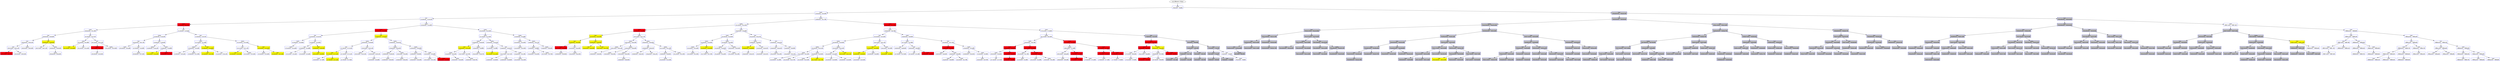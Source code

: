 /* Pid:   2672 */
digraph processtree {
graph [rankdir = "TB"];
vad_fffffa80317ff4a8 -> vad_fffffa8031660e90
vad_fffffa8031660e90 [label = "{ Vadl\n7ffe0000 - 7ffeffff }"shape = "record" color = "blue" style = "filled" fillcolor = "white"];
vad_fffffa8031660e90 -> vad_fffffa80314130d0
vad_fffffa80314130d0 [label = "{ VadS\n02fe0000 - 0305ffff }"shape = "record" color = "blue" style = "filled" fillcolor = "white"];
vad_fffffa80314130d0 -> vad_fffffa8031725890
vad_fffffa8031725890 [label = "{ Vad \n02580000 - 02581fff }"shape = "record" color = "blue" style = "filled" fillcolor = "white"];
vad_fffffa8031725890 -> vad_fffffa8031174dd0
vad_fffffa8031174dd0 [label = "{ Vadm\n00240000 - 0033ffff }"shape = "record" color = "blue" style = "filled" fillcolor = "red"];
vad_fffffa8031174dd0 -> vad_fffffa80315cb0d0
vad_fffffa80315cb0d0 [label = "{ VadS\n000b0000 - 0012ffff }"shape = "record" color = "blue" style = "filled" fillcolor = "white"];
vad_fffffa80315cb0d0 -> vad_fffffa8031568170
vad_fffffa8031568170 [label = "{ Vad \n00060000 - 00066fff }"shape = "record" color = "blue" style = "filled" fillcolor = "white"];
vad_fffffa8031568170 -> vad_fffffa8031652ba0
vad_fffffa8031652ba0 [label = "{ Vad \n00040000 - 00041fff }"shape = "record" color = "blue" style = "filled" fillcolor = "white"];
vad_fffffa8031652ba0 -> vad_fffffa8031828c70
vad_fffffa8031828c70 [label = "{ Vad \n00020000 - 00021fff }"shape = "record" color = "blue" style = "filled" fillcolor = "white"];
vad_fffffa8031828c70 -> vad_fffffa80317cc640
vad_fffffa80317cc640 [label = "{ Vad \n00010000 - 0001ffff }"shape = "record" color = "blue" style = "filled" fillcolor = "red"];
vad_fffffa8031828c70 -> vad_fffffa8031652cb0
vad_fffffa8031652cb0 [label = "{ Vad \n00030000 - 00033fff }"shape = "record" color = "blue" style = "filled" fillcolor = "white"];
vad_fffffa8031652ba0 -> vad_fffffa80316c5190
vad_fffffa80316c5190 [label = "{ VadS\n00050000 - 00050fff }"shape = "record" color = "blue" style = "filled" fillcolor = "white"];
vad_fffffa8031568170 -> vad_fffffa8031549010
vad_fffffa8031549010 [label = "{ Vad \n00080000 - 00085fff }"shape = "record" color = "blue" style = "filled" fillcolor = "yellow"];
vad_fffffa8031549010 -> vad_fffffa80338ee5a0
vad_fffffa80338ee5a0 [label = "{ Vad \n00070000 - 00071fff }"shape = "record" color = "blue" style = "filled" fillcolor = "white"];
vad_fffffa8031549010 -> vad_fffffa8031e36df0
vad_fffffa8031e36df0 [label = "{ Vadm\n00090000 - 00090fff }"shape = "record" color = "blue" style = "filled" fillcolor = "white"];
vad_fffffa8031e36df0 -> vad_fffffa80310ccc20
vad_fffffa80310ccc20 [label = "{ Vadm\n000a0000 - 000a0fff }"shape = "record" color = "blue" style = "filled" fillcolor = "white"];
vad_fffffa80315cb0d0 -> vad_fffffa8031e55cb0
vad_fffffa8031e55cb0 [label = "{ Vad \n001f0000 - 001f1fff }"shape = "record" color = "blue" style = "filled" fillcolor = "white"];
vad_fffffa8031e55cb0 -> vad_fffffa803151e170
vad_fffffa803151e170 [label = "{ VadS\n001a0000 - 001dffff }"shape = "record" color = "blue" style = "filled" fillcolor = "white"];
vad_fffffa803151e170 -> vad_fffffa803171ec60
vad_fffffa803171ec60 [label = "{ Vad \n00130000 - 00196fff }"shape = "record" color = "blue" style = "filled" fillcolor = "yellow"];
vad_fffffa803151e170 -> vad_fffffa8031e54d70
vad_fffffa8031e54d70 [label = "{ Vad \n001e0000 - 001e0fff }"shape = "record" color = "blue" style = "filled" fillcolor = "white"];
vad_fffffa8031e55cb0 -> vad_fffffa80311b0960
vad_fffffa80311b0960 [label = "{ Vad \n00220000 - 00221fff }"shape = "record" color = "blue" style = "filled" fillcolor = "white"];
vad_fffffa80311b0960 -> vad_fffffa80315d50d0
vad_fffffa80315d50d0 [label = "{ VadS\n00210000 - 0021ffff }"shape = "record" color = "blue" style = "filled" fillcolor = "red"];
vad_fffffa80315d50d0 -> vad_fffffa8031f25ce0
vad_fffffa8031f25ce0 [label = "{ Vad \n00200000 - 00200fff }"shape = "record" color = "blue" style = "filled" fillcolor = "white"];
vad_fffffa80311b0960 -> vad_fffffa8031e835d0
vad_fffffa8031e835d0 [label = "{ Vadm\n00230000 - 00230fff }"shape = "record" color = "blue" style = "filled" fillcolor = "white"];
vad_fffffa8031174dd0 -> vad_fffffa8031eeb3c0
vad_fffffa8031eeb3c0 [label = "{ Vad \n01c60000 - 01f5bfff }"shape = "record" color = "blue" style = "filled" fillcolor = "white"];
vad_fffffa8031eeb3c0 -> vad_fffffa80317d7990
vad_fffffa80317d7990 [label = "{ Vadm\n01b60000 - 01b83fff }"shape = "record" color = "blue" style = "filled" fillcolor = "white"];
vad_fffffa80317d7990 -> vad_fffffa8031e39f80
vad_fffffa8031e39f80 [label = "{ Vad \n00440000 - 005c7fff }"shape = "record" color = "blue" style = "filled" fillcolor = "white"];
vad_fffffa8031e39f80 -> vad_fffffa80314edc60
vad_fffffa80314edc60 [label = "{ VadS\n00340000 - 0043ffff }"shape = "record" color = "blue" style = "filled" fillcolor = "white"];
vad_fffffa8031e39f80 -> vad_fffffa8031f25d70
vad_fffffa8031f25d70 [label = "{ Vad \n00760000 - 01b5ffff }"shape = "record" color = "blue" style = "filled" fillcolor = "white"];
vad_fffffa8031f25d70 -> vad_fffffa8031f19950
vad_fffffa8031f19950 [label = "{ Vadm\n005d0000 - 00750fff }"shape = "record" color = "blue" style = "filled" fillcolor = "white"];
vad_fffffa80317d7990 -> vad_fffffa8031e55dc0
vad_fffffa8031e55dc0 [label = "{ Vad \n01bb0000 - 01bb0fff }"shape = "record" color = "blue" style = "filled" fillcolor = "white"];
vad_fffffa8031e55dc0 -> vad_fffffa803108f940
vad_fffffa803108f940 [label = "{ Vadm\n01b90000 - 01ba1fff }"shape = "record" color = "blue" style = "filled" fillcolor = "white"];
vad_fffffa8031e55dc0 -> vad_fffffa80314fbc60
vad_fffffa80314fbc60 [label = "{ VadS\n01bd0000 - 01bdffff }"shape = "record" color = "blue" style = "filled" fillcolor = "white"];
vad_fffffa80314fbc60 -> vad_fffffa8031f1fd70
vad_fffffa8031f1fd70 [label = "{ Vad \n01bc0000 - 01bc6fff }"shape = "record" color = "blue" style = "filled" fillcolor = "yellow"];
vad_fffffa80314fbc60 -> vad_fffffa80315db070
vad_fffffa80315db070 [label = "{ VadS\n01be0000 - 01c5ffff }"shape = "record" color = "blue" style = "filled" fillcolor = "red"];
vad_fffffa8031eeb3c0 -> vad_fffffa8031731360
vad_fffffa8031731360 [label = "{ Vad \n024f0000 - 024f1fff }"shape = "record" color = "blue" style = "filled" fillcolor = "white"];
vad_fffffa8031731360 -> vad_fffffa80315a9ec0
vad_fffffa80315a9ec0 [label = "{ VadS\n02130000 - 021affff }"shape = "record" color = "blue" style = "filled" fillcolor = "white"];
vad_fffffa80315a9ec0 -> vad_fffffa8031804200
vad_fffffa8031804200 [label = "{ Vadm\n02040000 - 020cffff }"shape = "record" color = "blue" style = "filled" fillcolor = "white"];
vad_fffffa8031804200 -> vad_fffffa8031e3af80
vad_fffffa8031e3af80 [label = "{ Vad \n01f60000 - 0203efff }"shape = "record" color = "blue" style = "filled" fillcolor = "white"];
vad_fffffa8031804200 -> vad_fffffa803178b990
vad_fffffa803178b990 [label = "{ Vadm\n020d0000 - 02129fff }"shape = "record" color = "blue" style = "filled" fillcolor = "white"];
vad_fffffa80315a9ec0 -> vad_fffffa8031f13670
vad_fffffa8031f13670 [label = "{ Vad \n02480000 - 024dbfff }"shape = "record" color = "blue" style = "filled" fillcolor = "yellow"];
vad_fffffa8031f13670 -> vad_fffffa80317bd2d0
vad_fffffa80317bd2d0 [label = "{ Vad \n021b0000 - 0247efff }"shape = "record" color = "blue" style = "filled" fillcolor = "yellow"];
vad_fffffa8031f13670 -> vad_fffffa80317b6ec0
vad_fffffa80317b6ec0 [label = "{ Vad \n024e0000 - 024e1fff }"shape = "record" color = "blue" style = "filled" fillcolor = "white"];
vad_fffffa8031731360 -> vad_fffffa80317f2880
vad_fffffa80317f2880 [label = "{ Vadm\n02530000 - 02530fff }"shape = "record" color = "blue" style = "filled" fillcolor = "white"];
vad_fffffa80317f2880 -> vad_fffffa8033454290
vad_fffffa8033454290 [label = "{ Vad \n02510000 - 02511fff }"shape = "record" color = "blue" style = "filled" fillcolor = "white"];
vad_fffffa8033454290 -> vad_fffffa8031e3e520
vad_fffffa8031e3e520 [label = "{ Vad \n02500000 - 02502fff }"shape = "record" color = "blue" style = "filled" fillcolor = "yellow"];
vad_fffffa8033454290 -> vad_fffffa80316fbf70
vad_fffffa80316fbf70 [label = "{ Vadm\n02520000 - 0252bfff }"shape = "record" color = "blue" style = "filled" fillcolor = "white"];
vad_fffffa80317f2880 -> vad_fffffa8031a97760
vad_fffffa8031a97760 [label = "{ Vad \n02550000 - 02550fff }"shape = "record" color = "blue" style = "filled" fillcolor = "yellow"];
vad_fffffa8031a97760 -> vad_fffffa8031f43c90
vad_fffffa8031f43c90 [label = "{ Vadm\n02540000 - 02548fff }"shape = "record" color = "blue" style = "filled" fillcolor = "white"];
vad_fffffa8031a97760 -> vad_fffffa80317bd730
vad_fffffa80317bd730 [label = "{ Vad \n02560000 - 0257afff }"shape = "record" color = "blue" style = "filled" fillcolor = "yellow"];
vad_fffffa8031725890 -> vad_fffffa80311a6090
vad_fffffa80311a6090 [label = "{ VadS\n02940000 - 02a3ffff }"shape = "record" color = "blue" style = "filled" fillcolor = "white"];
vad_fffffa80311a6090 -> vad_fffffa8031537070
vad_fffffa8031537070 [label = "{ VadS\n02640000 - 0264ffff }"shape = "record" color = "blue" style = "filled" fillcolor = "red"];
vad_fffffa8031537070 -> vad_fffffa80324e3230
vad_fffffa80324e3230 [label = "{ Vad \n025b0000 - 025b1fff }"shape = "record" color = "blue" style = "filled" fillcolor = "white"];
vad_fffffa80324e3230 -> vad_fffffa80314f8070
vad_fffffa80314f8070 [label = "{ VadS\n02590000 - 02590fff }"shape = "record" color = "blue" style = "filled" fillcolor = "white"];
vad_fffffa80314f8070 -> vad_fffffa803281fd70
vad_fffffa803281fd70 [label = "{ VadS\n025a0000 - 025a0fff }"shape = "record" color = "blue" style = "filled" fillcolor = "white"];
vad_fffffa80324e3230 -> vad_fffffa80317bd6a0
vad_fffffa80317bd6a0 [label = "{ Vad \n025f0000 - 025f0fff }"shape = "record" color = "blue" style = "filled" fillcolor = "white"];
vad_fffffa80317bd6a0 -> vad_fffffa803176bf80
vad_fffffa803176bf80 [label = "{ Vad \n025d0000 - 025dffff }"shape = "record" color = "blue" style = "filled" fillcolor = "white"];
vad_fffffa803176bf80 -> vad_fffffa80317715e0
vad_fffffa80317715e0 [label = "{ Vad \n025c0000 - 025cffff }"shape = "record" color = "blue" style = "filled" fillcolor = "white"];
vad_fffffa803176bf80 -> vad_fffffa803176bef0
vad_fffffa803176bef0 [label = "{ Vad \n025e0000 - 025effff }"shape = "record" color = "blue" style = "filled" fillcolor = "white"];
vad_fffffa80317bd6a0 -> vad_fffffa8031f16ab0
vad_fffffa8031f16ab0 [label = "{ Vad \n02600000 - 02603fff }"shape = "record" color = "blue" style = "filled" fillcolor = "yellow"];
vad_fffffa8031f16ab0 -> vad_fffffa8031e3bd70
vad_fffffa8031e3bd70 [label = "{ Vad \n02610000 - 0263ffff }"shape = "record" color = "blue" style = "filled" fillcolor = "yellow"];
vad_fffffa8031537070 -> vad_fffffa80320f6bc0
vad_fffffa80320f6bc0 [label = "{ Vad \n02860000 - 02864fff }"shape = "record" color = "blue" style = "filled" fillcolor = "yellow"];
vad_fffffa80320f6bc0 -> vad_fffffa8031f09310
vad_fffffa8031f09310 [label = "{ Vadm\n02800000 - 02800fff }"shape = "record" color = "blue" style = "filled" fillcolor = "white"];
vad_fffffa8031f09310 -> vad_fffffa8031f18c10
vad_fffffa8031f18c10 [label = "{ Vad \n027d0000 - 027d1fff }"shape = "record" color = "blue" style = "filled" fillcolor = "white"];
vad_fffffa8031f18c10 -> vad_fffffa8031e3bce0
vad_fffffa8031e3bce0 [label = "{ Vad \n02750000 - 02753fff }"shape = "record" color = "blue" style = "filled" fillcolor = "yellow"];
vad_fffffa8031e3bce0 -> vad_fffffa803154c0d0
vad_fffffa803154c0d0 [label = "{ VadS\n02650000 - 0274ffff }"shape = "record" color = "blue" style = "filled" fillcolor = "white"];
vad_fffffa8031e3bce0 -> vad_fffffa8031e3bc50
vad_fffffa8031e3bc50 [label = "{ Vad \n02760000 - 027c5fff }"shape = "record" color = "blue" style = "filled" fillcolor = "yellow"];
vad_fffffa8031f18c10 -> vad_fffffa8031d203c0
vad_fffffa8031d203c0 [label = "{ Vad \n027e0000 - 027e1fff }"shape = "record" color = "blue" style = "filled" fillcolor = "white"];
vad_fffffa8031d203c0 -> vad_fffffa8031f093b0
vad_fffffa8031f093b0 [label = "{ Vadm\n027f0000 - 027f3fff }"shape = "record" color = "blue" style = "filled" fillcolor = "white"];
vad_fffffa8031f09310 -> vad_fffffa80317eb900
vad_fffffa80317eb900 [label = "{ Vad \n02820000 - 02821fff }"shape = "record" color = "blue" style = "filled" fillcolor = "white"];
vad_fffffa80317eb900 -> vad_fffffa8031f09270
vad_fffffa8031f09270 [label = "{ Vadm\n02810000 - 02813fff }"shape = "record" color = "blue" style = "filled" fillcolor = "white"];
vad_fffffa80317eb900 -> vad_fffffa8031209ef0
vad_fffffa8031209ef0 [label = "{ Vad \n02850000 - 02851fff }"shape = "record" color = "blue" style = "filled" fillcolor = "white"];
vad_fffffa8031209ef0 -> vad_fffffa80317b5e20
vad_fffffa80317b5e20 [label = "{ VadS\n02830000 - 0284ffff }"shape = "record" color = "blue" style = "filled" fillcolor = "white"];
vad_fffffa80320f6bc0 -> vad_fffffa8032730370
vad_fffffa8032730370 [label = "{ Vadm\n028d0000 - 028d1fff }"shape = "record" color = "blue" style = "filled" fillcolor = "white"];
vad_fffffa8032730370 -> vad_fffffa80320ced60
vad_fffffa80320ced60 [label = "{ Vadm\n028a0000 - 028a2fff }"shape = "record" color = "blue" style = "filled" fillcolor = "white"];
vad_fffffa80320ced60 -> vad_fffffa80317dcd60
vad_fffffa80317dcd60 [label = "{ Vadm\n02880000 - 02882fff }"shape = "record" color = "blue" style = "filled" fillcolor = "white"];
vad_fffffa80317dcd60 -> vad_fffffa80326b59e0
vad_fffffa80326b59e0 [label = "{ Vadm\n02890000 - 02892fff }"shape = "record" color = "blue" style = "filled" fillcolor = "white"];
vad_fffffa80320ced60 -> vad_fffffa803180b860
vad_fffffa803180b860 [label = "{ Vadm\n028c0000 - 028cffff }"shape = "record" color = "blue" style = "filled" fillcolor = "white"];
vad_fffffa803180b860 -> vad_fffffa8032088550
vad_fffffa8032088550 [label = "{ Vadm\n028b0000 - 028b2fff }"shape = "record" color = "blue" style = "filled" fillcolor = "white"];
vad_fffffa8032730370 -> vad_fffffa8032a2cef0
vad_fffffa8032a2cef0 [label = "{ Vadm\n02900000 - 02900fff }"shape = "record" color = "blue" style = "filled" fillcolor = "white"];
vad_fffffa8032a2cef0 -> vad_fffffa8031acc360
vad_fffffa8031acc360 [label = "{ Vadm\n028f0000 - 028f0fff }"shape = "record" color = "blue" style = "filled" fillcolor = "white"];
vad_fffffa8031acc360 -> vad_fffffa803219c6e0
vad_fffffa803219c6e0 [label = "{ Vadm\n028e0000 - 028e0fff }"shape = "record" color = "blue" style = "filled" fillcolor = "white"];
vad_fffffa8032a2cef0 -> vad_fffffa80310d1220
vad_fffffa80310d1220 [label = "{ VadS\n02920000 - 0292ffff }"shape = "record" color = "blue" style = "filled" fillcolor = "white"];
vad_fffffa80310d1220 -> vad_fffffa8031650950
vad_fffffa8031650950 [label = "{ Vadm\n02910000 - 02910fff }"shape = "record" color = "blue" style = "filled" fillcolor = "white"];
vad_fffffa80310d1220 -> vad_fffffa80314f9860
vad_fffffa80314f9860 [label = "{ VadS\n02930000 - 0293ffff }"shape = "record" color = "blue" style = "filled" fillcolor = "red"];
vad_fffffa80311a6090 -> vad_fffffa80325c71c0
vad_fffffa80325c71c0 [label = "{ Vadm\n02e30000 - 02e30fff }"shape = "record" color = "blue" style = "filled" fillcolor = "white"];
vad_fffffa80325c71c0 -> vad_fffffa8031a99140
vad_fffffa8031a99140 [label = "{ VadS\n02c40000 - 02c40fff }"shape = "record" color = "blue" style = "filled" fillcolor = "white"];
vad_fffffa8031a99140 -> vad_fffffa80327309c0
vad_fffffa80327309c0 [label = "{ Vadm\n02b90000 - 02bb3fff }"shape = "record" color = "blue" style = "filled" fillcolor = "white"];
vad_fffffa80327309c0 -> vad_fffffa8032972c80
vad_fffffa8032972c80 [label = "{ Vad \n02b50000 - 02b53fff }"shape = "record" color = "blue" style = "filled" fillcolor = "yellow"];
vad_fffffa8032972c80 -> vad_fffffa8032581a60
vad_fffffa8032581a60 [label = "{ Vadm\n02a40000 - 02b3ffff }"shape = "record" color = "blue" style = "filled" fillcolor = "white"];
vad_fffffa8032581a60 -> vad_fffffa80311d4010
vad_fffffa80311d4010 [label = "{ Vadm\n02b40000 - 02b40fff }"shape = "record" color = "blue" style = "filled" fillcolor = "white"];
vad_fffffa8032972c80 -> vad_fffffa803238c500
vad_fffffa803238c500 [label = "{ Vad \n02b70000 - 02b7ffff }"shape = "record" color = "blue" style = "filled" fillcolor = "white"];
vad_fffffa803238c500 -> vad_fffffa80325e0010
vad_fffffa80325e0010 [label = "{ Vadm\n02b60000 - 02b67fff }"shape = "record" color = "blue" style = "filled" fillcolor = "white"];
vad_fffffa80327309c0 -> vad_fffffa80320d3890
vad_fffffa80320d3890 [label = "{ Vadm\n02be0000 - 02bfffff }"shape = "record" color = "blue" style = "filled" fillcolor = "white"];
vad_fffffa80320d3890 -> vad_fffffa8031769e80
vad_fffffa8031769e80 [label = "{ Vadm\n02bc0000 - 02bd7fff }"shape = "record" color = "blue" style = "filled" fillcolor = "white"];
vad_fffffa8031a99140 -> vad_fffffa8031e76c90
vad_fffffa8031e76c90 [label = "{ Vadm\n02d40000 - 02d43fff }"shape = "record" color = "blue" style = "filled" fillcolor = "white"];
vad_fffffa8031e76c90 -> vad_fffffa8031e9b480
vad_fffffa8031e9b480 [label = "{ VadS\n02c80000 - 02cfffff }"shape = "record" color = "blue" style = "filled" fillcolor = "white"];
vad_fffffa8031e9b480 -> vad_fffffa803176c630
vad_fffffa803176c630 [label = "{ Vad \n02c50000 - 02c54fff }"shape = "record" color = "blue" style = "filled" fillcolor = "yellow"];
vad_fffffa8031e76c90 -> vad_fffffa8031ef58d0
vad_fffffa8031ef58d0 [label = "{ Vad \n02d90000 - 02d91fff }"shape = "record" color = "blue" style = "filled" fillcolor = "white"];
vad_fffffa8031ef58d0 -> vad_fffffa8031d202a0
vad_fffffa8031d202a0 [label = "{ Vad \n02d70000 - 02d71fff }"shape = "record" color = "blue" style = "filled" fillcolor = "white"];
vad_fffffa8031d202a0 -> vad_fffffa80332068d0
vad_fffffa80332068d0 [label = "{ Vad \n02d60000 - 02d66fff }"shape = "record" color = "blue" style = "filled" fillcolor = "white"];
vad_fffffa8031d202a0 -> vad_fffffa803219c800
vad_fffffa803219c800 [label = "{ Vadm\n02d80000 - 02d80fff }"shape = "record" color = "blue" style = "filled" fillcolor = "white"];
vad_fffffa8031ef58d0 -> vad_fffffa80315b20d0
vad_fffffa80315b20d0 [label = "{ VadS\n02da0000 - 02e1ffff }"shape = "record" color = "blue" style = "filled" fillcolor = "white"];
vad_fffffa80315b20d0 -> vad_fffffa80337d7250
vad_fffffa80337d7250 [label = "{ Vadm\n02e20000 - 02e20fff }"shape = "record" color = "blue" style = "filled" fillcolor = "white"];
vad_fffffa80325c71c0 -> vad_fffffa80328f4830
vad_fffffa80328f4830 [label = "{ Vadm\n02e60000 - 02edffff }"shape = "record" color = "blue" style = "filled" fillcolor = "white"];
vad_fffffa80328f4830 -> vad_fffffa80327e4eb0
vad_fffffa80327e4eb0 [label = "{ Vadm\n02e40000 - 02e40fff }"shape = "record" color = "blue" style = "filled" fillcolor = "white"];
vad_fffffa80327e4eb0 -> vad_fffffa8032738890
vad_fffffa8032738890 [label = "{ Vadm\n02e50000 - 02e50fff }"shape = "record" color = "blue" style = "filled" fillcolor = "white"];
vad_fffffa80328f4830 -> vad_fffffa803185a1d0
vad_fffffa803185a1d0 [label = "{ Vadm\n02f80000 - 02fc7fff }"shape = "record" color = "blue" style = "filled" fillcolor = "white"];
vad_fffffa803185a1d0 -> vad_fffffa8031587750
vad_fffffa8031587750 [label = "{ VadS\n02ef0000 - 02f6ffff }"shape = "record" color = "blue" style = "filled" fillcolor = "white"];
vad_fffffa8031587750 -> vad_fffffa80327730d0
vad_fffffa80327730d0 [label = "{ Vadm\n02ee0000 - 02ee0fff }"shape = "record" color = "blue" style = "filled" fillcolor = "white"];
vad_fffffa8031587750 -> vad_fffffa8032823610
vad_fffffa8032823610 [label = "{ Vadm\n02f70000 - 02f70fff }"shape = "record" color = "blue" style = "filled" fillcolor = "white"];
vad_fffffa803185a1d0 -> vad_fffffa8031811980
vad_fffffa8031811980 [label = "{ Vadm\n02fd0000 - 02fd2fff }"shape = "record" color = "blue" style = "filled" fillcolor = "white"];
vad_fffffa80314130d0 -> vad_fffffa80327fda60
vad_fffffa80327fda60 [label = "{ Vadm\n03f80000 - 0417ffff }"shape = "record" color = "blue" style = "filled" fillcolor = "white"];
vad_fffffa80327fda60 -> vad_fffffa8031ef59f0
vad_fffffa8031ef59f0 [label = "{ Vadm\n03c30000 - 03c30fff }"shape = "record" color = "blue" style = "filled" fillcolor = "white"];
vad_fffffa8031ef59f0 -> vad_fffffa80339ef7f0
vad_fffffa80339ef7f0 [label = "{ VadS\n03a80000 - 03afffff }"shape = "record" color = "blue" style = "filled" fillcolor = "red"];
vad_fffffa80339ef7f0 -> vad_fffffa8031ef5960
vad_fffffa8031ef5960 [label = "{ Vad \n03a40000 - 03a43fff }"shape = "record" color = "blue" style = "filled" fillcolor = "yellow"];
vad_fffffa8031ef5960 -> vad_fffffa80311ab320
vad_fffffa80311ab320 [label = "{ Vad \n030f0000 - 03a1ffff }"shape = "record" color = "blue" style = "filled" fillcolor = "yellow"];
vad_fffffa80311ab320 -> vad_fffffa803158bb20
vad_fffffa803158bb20 [label = "{ VadS\n03070000 - 030effff }"shape = "record" color = "blue" style = "filled" fillcolor = "red"];
vad_fffffa803158bb20 -> vad_fffffa8032767ed0
vad_fffffa8032767ed0 [label = "{ Vadm\n03060000 - 03060fff }"shape = "record" color = "blue" style = "filled" fillcolor = "white"];
vad_fffffa80311ab320 -> vad_fffffa803183c340
vad_fffffa803183c340 [label = "{ Vad \n03a30000 - 03a30fff }"shape = "record" color = "blue" style = "filled" fillcolor = "white"];
vad_fffffa803183c340 -> vad_fffffa8031d1f3b0
vad_fffffa8031d1f3b0 [label = "{ Vadm\n03a20000 - 03a20fff }"shape = "record" color = "blue" style = "filled" fillcolor = "white"];
vad_fffffa8031ef5960 -> vad_fffffa80318129a0
vad_fffffa80318129a0 [label = "{ Vad \n03a60000 - 03a63fff }"shape = "record" color = "blue" style = "filled" fillcolor = "yellow"];
vad_fffffa80318129a0 -> vad_fffffa8031812a30
vad_fffffa8031812a30 [label = "{ Vad \n03a50000 - 03a50fff }"shape = "record" color = "blue" style = "filled" fillcolor = "yellow"];
vad_fffffa80318129a0 -> vad_fffffa8031812910
vad_fffffa8031812910 [label = "{ Vad \n03a70000 - 03a70fff }"shape = "record" color = "blue" style = "filled" fillcolor = "yellow"];
vad_fffffa80339ef7f0 -> vad_fffffa803136d110
vad_fffffa803136d110 [label = "{ VadS\n03b70000 - 03b71fff }"shape = "record" color = "blue" style = "filled" fillcolor = "white"];
vad_fffffa803136d110 -> vad_fffffa80324c6a90
vad_fffffa80324c6a90 [label = "{ Vadm\n03b20000 - 03b20fff }"shape = "record" color = "blue" style = "filled" fillcolor = "white"];
vad_fffffa80324c6a90 -> vad_fffffa8031d20010
vad_fffffa8031d20010 [label = "{ Vadm\n03b10000 - 03b10fff }"shape = "record" color = "blue" style = "filled" fillcolor = "white"];
vad_fffffa8031d20010 -> vad_fffffa8031e431d0
vad_fffffa8031e431d0 [label = "{ Vad \n03b00000 - 03b00fff }"shape = "record" color = "blue" style = "filled" fillcolor = "white"];
vad_fffffa80324c6a90 -> vad_fffffa8032767f70
vad_fffffa8032767f70 [label = "{ Vadm\n03b40000 - 03b40fff }"shape = "record" color = "blue" style = "filled" fillcolor = "white"];
vad_fffffa8032767f70 -> vad_fffffa8032773010
vad_fffffa8032773010 [label = "{ Vadm\n03b30000 - 03b30fff }"shape = "record" color = "blue" style = "filled" fillcolor = "white"];
vad_fffffa8032767f70 -> vad_fffffa8032767e30
vad_fffffa8032767e30 [label = "{ Vadm\n03b50000 - 03b50fff }"shape = "record" color = "blue" style = "filled" fillcolor = "white"];
vad_fffffa8032767e30 -> vad_fffffa80323c2620
vad_fffffa80323c2620 [label = "{ Vadm\n03b60000 - 03b60fff }"shape = "record" color = "blue" style = "filled" fillcolor = "white"];
vad_fffffa803136d110 -> vad_fffffa803187cd10
vad_fffffa803187cd10 [label = "{ Vadm\n03be0000 - 03be0fff }"shape = "record" color = "blue" style = "filled" fillcolor = "white"];
vad_fffffa803187cd10 -> vad_fffffa80315ad0d0
vad_fffffa80315ad0d0 [label = "{ Vad \n03b90000 - 03b91fff }"shape = "record" color = "blue" style = "filled" fillcolor = "white"];
vad_fffffa80315ad0d0 -> vad_fffffa8032f25e80
vad_fffffa8032f25e80 [label = "{ Vad \n03b80000 - 03b81fff }"shape = "record" color = "blue" style = "filled" fillcolor = "white"];
vad_fffffa80315ad0d0 -> vad_fffffa803253c5c0
vad_fffffa803253c5c0 [label = "{ Vad \n03ba0000 - 03ba1fff }"shape = "record" color = "blue" style = "filled" fillcolor = "white"];
vad_fffffa803187cd10 -> vad_fffffa803214c3c0
vad_fffffa803214c3c0 [label = "{ Vadm\n03c10000 - 03c10fff }"shape = "record" color = "blue" style = "filled" fillcolor = "white"];
vad_fffffa803214c3c0 -> vad_fffffa8032972e70
vad_fffffa8032972e70 [label = "{ Vadm\n03bf0000 - 03bf0fff }"shape = "record" color = "blue" style = "filled" fillcolor = "white"];
vad_fffffa8032972e70 -> vad_fffffa803163a870
vad_fffffa803163a870 [label = "{ Vadm\n03c00000 - 03c00fff }"shape = "record" color = "blue" style = "filled" fillcolor = "white"];
vad_fffffa803214c3c0 -> vad_fffffa803207b850
vad_fffffa803207b850 [label = "{ Vadm\n03c20000 - 03c20fff }"shape = "record" color = "blue" style = "filled" fillcolor = "white"];
vad_fffffa8031ef59f0 -> vad_fffffa80337807f0
vad_fffffa80337807f0 [label = "{ VadS\n03d30000 - 03daffff }"shape = "record" color = "blue" style = "filled" fillcolor = "white"];
vad_fffffa80337807f0 -> vad_fffffa80312bad50
vad_fffffa80312bad50 [label = "{ VadS\n03c90000 - 03c90fff }"shape = "record" color = "blue" style = "filled" fillcolor = "white"];
vad_fffffa80312bad50 -> vad_fffffa8031e9e010
vad_fffffa8031e9e010 [label = "{ Vadm\n03c60000 - 03c60fff }"shape = "record" color = "blue" style = "filled" fillcolor = "white"];
vad_fffffa8031e9e010 -> vad_fffffa8031eea190
vad_fffffa8031eea190 [label = "{ Vadm\n03c40000 - 03c40fff }"shape = "record" color = "blue" style = "filled" fillcolor = "white"];
vad_fffffa8031eea190 -> vad_fffffa80325af010
vad_fffffa80325af010 [label = "{ Vadm\n03c50000 - 03c50fff }"shape = "record" color = "blue" style = "filled" fillcolor = "white"];
vad_fffffa8031e9e010 -> vad_fffffa8031745860
vad_fffffa8031745860 [label = "{ Vad \n03c80000 - 03c83fff }"shape = "record" color = "blue" style = "filled" fillcolor = "yellow"];
vad_fffffa8031745860 -> vad_fffffa80318118e0
vad_fffffa80318118e0 [label = "{ Vadm\n03c70000 - 03c70fff }"shape = "record" color = "blue" style = "filled" fillcolor = "white"];
vad_fffffa80312bad50 -> vad_fffffa8031ec04c0
vad_fffffa8031ec04c0 [label = "{ Vadm\n03cd0000 - 03d1ffff }"shape = "record" color = "blue" style = "filled" fillcolor = "white"];
vad_fffffa8031ec04c0 -> vad_fffffa80324cf330
vad_fffffa80324cf330 [label = "{ Vadm\n03cb0000 - 03cb0fff }"shape = "record" color = "blue" style = "filled" fillcolor = "white"];
vad_fffffa80324cf330 -> vad_fffffa80332ee730
vad_fffffa80332ee730 [label = "{ Vadm\n03ca0000 - 03ca0fff }"shape = "record" color = "blue" style = "filled" fillcolor = "white"];
vad_fffffa80324cf330 -> vad_fffffa8031e41550
vad_fffffa8031e41550 [label = "{ Vadm\n03cc0000 - 03cc0fff }"shape = "record" color = "blue" style = "filled" fillcolor = "white"];
vad_fffffa8031ec04c0 -> vad_fffffa8031efac10
vad_fffffa8031efac10 [label = "{ Vadm\n03d20000 - 03d20fff }"shape = "record" color = "blue" style = "filled" fillcolor = "white"];
vad_fffffa80337807f0 -> vad_fffffa803167fa80
vad_fffffa803167fa80 [label = "{ Vad \n03ea0000 - 03ea1fff }"shape = "record" color = "blue" style = "filled" fillcolor = "white"];
vad_fffffa803167fa80 -> vad_fffffa80325e7980
vad_fffffa80325e7980 [label = "{ Vadm\n03df0000 - 03df2fff }"shape = "record" color = "blue" style = "filled" fillcolor = "white"];
vad_fffffa80325e7980 -> vad_fffffa8031e633c0
vad_fffffa8031e633c0 [label = "{ Vad \n03dd0000 - 03ddbfff }"shape = "record" color = "blue" style = "filled" fillcolor = "yellow"];
vad_fffffa8031e633c0 -> vad_fffffa80318610c0
vad_fffffa80318610c0 [label = "{ Vad \n03de0000 - 03de1fff }"shape = "record" color = "blue" style = "filled" fillcolor = "white"];
vad_fffffa80325e7980 -> vad_fffffa803167f9f0
vad_fffffa803167f9f0 [label = "{ Vad \n03e90000 - 03e91fff }"shape = "record" color = "blue" style = "filled" fillcolor = "white"];
vad_fffffa803167f9f0 -> vad_fffffa8032381230
vad_fffffa8032381230 [label = "{ Vad \n03e00000 - 03e01fff }"shape = "record" color = "blue" style = "filled" fillcolor = "white"];
vad_fffffa803167fa80 -> vad_fffffa80316799b0
vad_fffffa80316799b0 [label = "{ Vad \n03ed0000 - 03ed1fff }"shape = "record" color = "blue" style = "filled" fillcolor = "white"];
vad_fffffa80316799b0 -> vad_fffffa803167e4b0
vad_fffffa803167e4b0 [label = "{ Vad \n03eb0000 - 03eb1fff }"shape = "record" color = "blue" style = "filled" fillcolor = "white"];
vad_fffffa803167e4b0 -> vad_fffffa80327dc010
vad_fffffa80327dc010 [label = "{ Vadm\n03ec0000 - 03ec0fff }"shape = "record" color = "blue" style = "filled" fillcolor = "white"];
vad_fffffa80316799b0 -> vad_fffffa8031e21aa0
vad_fffffa8031e21aa0 [label = "{ Vad \n03ef0000 - 03ef0fff }"shape = "record" color = "blue" style = "filled" fillcolor = "white"];
vad_fffffa8031e21aa0 -> vad_fffffa8031e74260
vad_fffffa8031e74260 [label = "{ Vad \n03ee0000 - 03ee1fff }"shape = "record" color = "blue" style = "filled" fillcolor = "white"];
vad_fffffa80327fda60 -> vad_fffffa80313ea270
vad_fffffa80313ea270 [label = "{ VadS\n056c0000 - 0573ffff }"shape = "record" color = "blue" style = "filled" fillcolor = "red"];
vad_fffffa80313ea270 -> vad_fffffa80315a20d0
vad_fffffa80315a20d0 [label = "{ VadS\n04600000 - 0467ffff }"shape = "record" color = "blue" style = "filled" fillcolor = "white"];
vad_fffffa80315a20d0 -> vad_fffffa80316d0500
vad_fffffa80316d0500 [label = "{ Vad \n04340000 - 04340fff }"shape = "record" color = "blue" style = "filled" fillcolor = "white"];
vad_fffffa80316d0500 -> vad_fffffa8031e3db60
vad_fffffa8031e3db60 [label = "{ Vadm\n04280000 - 04280fff }"shape = "record" color = "blue" style = "filled" fillcolor = "white"];
vad_fffffa8031e3db60 -> vad_fffffa80320d0650
vad_fffffa80320d0650 [label = "{ Vadm\n04240000 - 04241fff }"shape = "record" color = "blue" style = "filled" fillcolor = "white"];
vad_fffffa80320d0650 -> vad_fffffa80316cd2e0
vad_fffffa80316cd2e0 [label = "{ Vadm\n04210000 - 0422ffff }"shape = "record" color = "blue" style = "filled" fillcolor = "white"];
vad_fffffa80316cd2e0 -> vad_fffffa8033897ab0
vad_fffffa8033897ab0 [label = "{ VadS\n04180000 - 041fffff }"shape = "record" color = "blue" style = "filled" fillcolor = "white"];
vad_fffffa80316cd2e0 -> vad_fffffa80323a5570
vad_fffffa80323a5570 [label = "{ Vadm\n04230000 - 04237fff }"shape = "record" color = "blue" style = "filled" fillcolor = "white"];
vad_fffffa80320d0650 -> vad_fffffa80324cf4b0
vad_fffffa80324cf4b0 [label = "{ Vadm\n04260000 - 04260fff }"shape = "record" color = "blue" style = "filled" fillcolor = "white"];
vad_fffffa80324cf4b0 -> vad_fffffa80320d39d0
vad_fffffa80320d39d0 [label = "{ Vadm\n04250000 - 04250fff }"shape = "record" color = "blue" style = "filled" fillcolor = "white"];
vad_fffffa80324cf4b0 -> vad_fffffa803214acb0
vad_fffffa803214acb0 [label = "{ Vad \n04270000 - 04277fff }"shape = "record" color = "blue" style = "filled" fillcolor = "yellow"];
vad_fffffa8031e3db60 -> vad_fffffa803211c180
vad_fffffa803211c180 [label = "{ Vadm\n042e0000 - 042e2fff }"shape = "record" color = "blue" style = "filled" fillcolor = "white"];
vad_fffffa803211c180 -> vad_fffffa80318307d0
vad_fffffa80318307d0 [label = "{ Vad \n042a0000 - 042a0fff }"shape = "record" color = "blue" style = "filled" fillcolor = "white"];
vad_fffffa80318307d0 -> vad_fffffa8031e542b0
vad_fffffa8031e542b0 [label = "{ Vad \n04290000 - 04290fff }"shape = "record" color = "blue" style = "filled" fillcolor = "white"];
vad_fffffa80318307d0 -> vad_fffffa8031819480
vad_fffffa8031819480 [label = "{ Vad \n042b0000 - 042b0fff }"shape = "record" color = "blue" style = "filled" fillcolor = "white"];
vad_fffffa803211c180 -> vad_fffffa80325b6710
vad_fffffa80325b6710 [label = "{ Vad \n04310000 - 04311fff }"shape = "record" color = "blue" style = "filled" fillcolor = "yellow"];
vad_fffffa80316d0500 -> vad_fffffa8031819510
vad_fffffa8031819510 [label = "{ Vad \n04410000 - 04411fff }"shape = "record" color = "blue" style = "filled" fillcolor = "white"];
vad_fffffa8031819510 -> vad_fffffa8031e3a010
vad_fffffa8031e3a010 [label = "{ Vad \n04380000 - 04380fff }"shape = "record" color = "blue" style = "filled" fillcolor = "yellow"];
vad_fffffa8031e3a010 -> vad_fffffa8031802d30
vad_fffffa8031802d30 [label = "{ Vad \n04360000 - 04360fff }"shape = "record" color = "blue" style = "filled" fillcolor = "yellow"];
vad_fffffa8031802d30 -> vad_fffffa8032449750
vad_fffffa8032449750 [label = "{ Vad \n04350000 - 04350fff }"shape = "record" color = "blue" style = "filled" fillcolor = "white"];
vad_fffffa8031e3a010 -> vad_fffffa80313aa8c0
vad_fffffa80313aa8c0 [label = "{ VadS\n04390000 - 0440ffff }"shape = "record" color = "blue" style = "filled" fillcolor = "white"];
vad_fffffa8031819510 -> vad_fffffa80312ec0d0
vad_fffffa80312ec0d0 [label = "{ VadS\n044c0000 - 0453ffff }"shape = "record" color = "blue" style = "filled" fillcolor = "white"];
vad_fffffa80312ec0d0 -> vad_fffffa80325e50f0
vad_fffffa80325e50f0 [label = "{ Vad \n04540000 - 045fffff }"shape = "record" color = "blue" style = "filled" fillcolor = "yellow"];
vad_fffffa80315a20d0 -> vad_fffffa8031638fc0
vad_fffffa8031638fc0 [label = "{ VadS\n04890000 - 0490ffff }"shape = "record" color = "blue" style = "filled" fillcolor = "white"];
vad_fffffa8031638fc0 -> vad_fffffa80312eb7f0
vad_fffffa80312eb7f0 [label = "{ VadS\n04720000 - 0479ffff }"shape = "record" color = "blue" style = "filled" fillcolor = "white"];
vad_fffffa80312eb7f0 -> vad_fffffa8031e48a30
vad_fffffa8031e48a30 [label = "{ Vad \n04690000 - 04690fff }"shape = "record" color = "blue" style = "filled" fillcolor = "white"];
vad_fffffa8031e48a30 -> vad_fffffa80320521f0
vad_fffffa80320521f0 [label = "{ Vadm\n04700000 - 04700fff }"shape = "record" color = "blue" style = "filled" fillcolor = "white"];
vad_fffffa80312eb7f0 -> vad_fffffa8031875390
vad_fffffa8031875390 [label = "{ Vad \n04830000 - 0483ffff }"shape = "record" color = "blue" style = "filled" fillcolor = "white"];
vad_fffffa8031875390 -> vad_fffffa8031e2b7e0
vad_fffffa8031e2b7e0 [label = "{ Vad \n047a0000 - 047affff }"shape = "record" color = "blue" style = "filled" fillcolor = "white"];
vad_fffffa8031875390 -> vad_fffffa8032559910
vad_fffffa8032559910 [label = "{ VadS\n04860000 - 0486ffff }"shape = "record" color = "blue" style = "filled" fillcolor = "red"];
vad_fffffa8031638fc0 -> vad_fffffa8031e6f540
vad_fffffa8031e6f540 [label = "{ Vad \n04c80000 - 05074fff }"shape = "record" color = "blue" style = "filled" fillcolor = "white"];
vad_fffffa8031e6f540 -> vad_fffffa8031850170
vad_fffffa8031850170 [label = "{ VadS\n049f0000 - 04a6ffff }"shape = "record" color = "blue" style = "filled" fillcolor = "red"];
vad_fffffa8031850170 -> vad_fffffa80312ebbe0
vad_fffffa80312ebbe0 [label = "{ VadS\n04950000 - 049cffff }"shape = "record" color = "blue" style = "filled" fillcolor = "white"];
vad_fffffa8031850170 -> vad_fffffa8031e9e7e0
vad_fffffa8031e9e7e0 [label = "{ VadS\n04b60000 - 04bdffff }"shape = "record" color = "blue" style = "filled" fillcolor = "white"];
vad_fffffa8031e9e7e0 -> vad_fffffa80313e77f0
vad_fffffa80313e77f0 [label = "{ VadS\n04a90000 - 04b0ffff }"shape = "record" color = "blue" style = "filled" fillcolor = "white"];
vad_fffffa8031e9e7e0 -> vad_fffffa803217d470
vad_fffffa803217d470 [label = "{ VadS\n04c00000 - 04c7ffff }"shape = "record" color = "blue" style = "filled" fillcolor = "white"];
vad_fffffa8031e6f540 -> vad_fffffa80314f0070
vad_fffffa80314f0070 [label = "{ VadS\n054d0000 - 0554ffff }"shape = "record" color = "blue" style = "filled" fillcolor = "white"];
vad_fffffa80314f0070 -> vad_fffffa80313770d0
vad_fffffa80313770d0 [label = "{ VadS\n05080000 - 05482fff }"shape = "record" color = "blue" style = "filled" fillcolor = "white"];
vad_fffffa80314f0070 -> vad_fffffa80312e1490
vad_fffffa80312e1490 [label = "{ VadS\n05580000 - 055fffff }"shape = "record" color = "blue" style = "filled" fillcolor = "white"];
vad_fffffa80312e1490 -> vad_fffffa80312084e0
vad_fffffa80312084e0 [label = "{ VadS\n05600000 - 0567ffff }"shape = "record" color = "blue" style = "filled" fillcolor = "white"];
vad_fffffa80313ea270 -> vad_fffffa8031634cf0
vad_fffffa8031634cf0 [label = "{ VadS\n07910000 - 07d0ffff }"shape = "record" color = "blue" style = "filled" fillcolor = "white"];
vad_fffffa8031634cf0 -> vad_fffffa803184f860
vad_fffffa803184f860 [label = "{ Vadm\n06150000 - 0654ffff }"shape = "record" color = "blue" style = "filled" fillcolor = "white"];
vad_fffffa803184f860 -> vad_fffffa80338bd7f0
vad_fffffa80338bd7f0 [label = "{ VadS\n05b00000 - 05b7ffff }"shape = "record" color = "blue" style = "filled" fillcolor = "white"];
vad_fffffa80338bd7f0 -> vad_fffffa80331f5190
vad_fffffa80331f5190 [label = "{ VadS\n059a0000 - 059affff }"shape = "record" color = "blue" style = "filled" fillcolor = "red"];
vad_fffffa80331f5190 -> vad_fffffa80317f71c0
vad_fffffa80317f71c0 [label = "{ VadS\n05920000 - 0599ffff }"shape = "record" color = "blue" style = "filled" fillcolor = "white"];
vad_fffffa80317f71c0 -> vad_fffffa8031ea1f80
vad_fffffa8031ea1f80 [label = "{ Vad \n05740000 - 057f1fff }"shape = "record" color = "blue" style = "filled" fillcolor = "white"];
vad_fffffa80331f5190 -> vad_fffffa803377b680
vad_fffffa803377b680 [label = "{ VadS\n05a40000 - 05abffff }"shape = "record" color = "blue" style = "filled" fillcolor = "red"];
vad_fffffa803377b680 -> vad_fffffa8032653da0
vad_fffffa8032653da0 [label = "{ VadS\n05af0000 - 05afffff }"shape = "record" color = "blue" style = "filled" fillcolor = "red"];
vad_fffffa80338bd7f0 -> vad_fffffa8033a2cd40
vad_fffffa8033a2cd40 [label = "{ VadS\n05d10000 - 05d8ffff }"shape = "record" color = "blue" style = "filled" fillcolor = "red"];
vad_fffffa8033a2cd40 -> vad_fffffa80333b5300
vad_fffffa80333b5300 [label = "{ VadS\n05c00000 - 05c7ffff }"shape = "record" color = "blue" style = "filled" fillcolor = "white"];
vad_fffffa80333b5300 -> vad_fffffa80334b6170
vad_fffffa80334b6170 [label = "{ VadS\n05c80000 - 05cfffff }"shape = "record" color = "blue" style = "filled" fillcolor = "white"];
vad_fffffa8033a2cd40 -> vad_fffffa8033626750
vad_fffffa8033626750 [label = "{ VadS\n05ed0000 - 05f4ffff }"shape = "record" color = "blue" style = "filled" fillcolor = "red"];
vad_fffffa8033626750 -> vad_fffffa803349e210
vad_fffffa803349e210 [label = "{ VadS\n05e20000 - 05e9ffff }"shape = "record" color = "blue" style = "filled" fillcolor = "white"];
vad_fffffa8033626750 -> vad_fffffa80317f1960
vad_fffffa80317f1960 [label = "{ Vadm\n05f50000 - 0614ffff }"shape = "record" color = "blue" style = "filled" fillcolor = "white"];
vad_fffffa803184f860 -> vad_fffffa80317ed820
vad_fffffa80317ed820 [label = "{ VadS\n07470000 - 074effff }"shape = "record" color = "blue" style = "filled" fillcolor = "red"];
vad_fffffa80317ed820 -> vad_fffffa803217e830
vad_fffffa803217e830 [label = "{ Vadm\n069c0000 - 071bffff }"shape = "record" color = "blue" style = "filled" fillcolor = "white"];
vad_fffffa803217e830 -> vad_fffffa80318387e0
vad_fffffa80318387e0 [label = "{ Vad \n06550000 - 068a6fff }"shape = "record" color = "blue" style = "filled" fillcolor = "white"];
vad_fffffa80318387e0 -> vad_fffffa803168a510
vad_fffffa803168a510 [label = "{ VadS\n068d0000 - 0694ffff }"shape = "record" color = "blue" style = "filled" fillcolor = "white"];
vad_fffffa803217e830 -> vad_fffffa8031e22e60
vad_fffffa8031e22e60 [label = "{ VadS\n072e0000 - 0735ffff }"shape = "record" color = "blue" style = "filled" fillcolor = "red"];
vad_fffffa8031e22e60 -> vad_fffffa803164c410
vad_fffffa803164c410 [label = "{ VadS\n07220000 - 0729ffff }"shape = "record" color = "blue" style = "filled" fillcolor = "red"];
vad_fffffa8031e22e60 -> vad_fffffa8031f39da0
vad_fffffa8031f39da0 [label = "{ VadS\n073b0000 - 0742ffff }"shape = "record" color = "blue" style = "filled" fillcolor = "white"];
vad_fffffa80317ed820 -> vad_fffffa80317ae380
vad_fffffa80317ae380 [label = "{ VadS\n07750000 - 077cffff }"shape = "record" color = "blue" style = "filled" fillcolor = "red"];
vad_fffffa80317ae380 -> vad_fffffa80317e0170
vad_fffffa80317e0170 [label = "{ VadS\n075d0000 - 0764ffff }"shape = "record" color = "blue" style = "filled" fillcolor = "red"];
vad_fffffa80317e0170 -> vad_fffffa80315e2d50
vad_fffffa80315e2d50 [label = "{ VadS\n07690000 - 0770ffff }"shape = "record" color = "blue" style = "filled" fillcolor = "white"];
vad_fffffa80317ae380 -> vad_fffffa8031847530
vad_fffffa8031847530 [label = "{ VadS\n07890000 - 0790ffff }"shape = "record" color = "blue" style = "filled" fillcolor = "red"];
vad_fffffa8031847530 -> vad_fffffa8031d870d0
vad_fffffa8031d870d0 [label = "{ VadS\n077f0000 - 0786ffff }"shape = "record" color = "blue" style = "filled" fillcolor = "white"];
vad_fffffa8031634cf0 -> vad_fffffa8031ea7750
vad_fffffa8031ea7750 [label = "{ Vad \n72d80000 - 72e51fff }"shape = "record" color = "blue" style = "filled" fillcolor = "gray"];
vad_fffffa8031ea7750 -> vad_fffffa8031753830
vad_fffffa8031753830 [label = "{ VadS\n09140000 - 091bffff }"shape = "record" color = "blue" style = "filled" fillcolor = "red"];
vad_fffffa8031753830 -> vad_fffffa803380a9e0
vad_fffffa803380a9e0 [label = "{ VadS\n082e0000 - 0835ffff }"shape = "record" color = "blue" style = "filled" fillcolor = "red"];
vad_fffffa803380a9e0 -> vad_fffffa8031646400
vad_fffffa8031646400 [label = "{ VadS\n07f10000 - 0800ffff }"shape = "record" color = "blue" style = "filled" fillcolor = "white"];
vad_fffffa8031646400 -> vad_fffffa803337c1f0
vad_fffffa803337c1f0 [label = "{ Vadm\n07d10000 - 07f0ffff }"shape = "record" color = "blue" style = "filled" fillcolor = "white"];
vad_fffffa803380a9e0 -> vad_fffffa8033156610
vad_fffffa8033156610 [label = "{ VadS\n08a10000 - 08a8ffff }"shape = "record" color = "blue" style = "filled" fillcolor = "white"];
vad_fffffa8031753830 -> vad_fffffa803274e910
vad_fffffa803274e910 [label = "{ Vadm\n09b90000 - 0aee4fff }"shape = "record" color = "blue" style = "filled" fillcolor = "yellow"];
vad_fffffa803274e910 -> vad_fffffa8031733110
vad_fffffa8031733110 [label = "{ Vadm\n09390000 - 0978ffff }"shape = "record" color = "blue" style = "filled" fillcolor = "white"];
vad_fffffa8031733110 -> vad_fffffa80310ea090
vad_fffffa80310ea090 [label = "{ VadS\n09240000 - 092bffff }"shape = "record" color = "blue" style = "filled" fillcolor = "red"];
vad_fffffa8031733110 -> vad_fffffa80321acf70
vad_fffffa80321acf70 [label = "{ Vadm\n09790000 - 09b8ffff }"shape = "record" color = "blue" style = "filled" fillcolor = "white"];
vad_fffffa803274e910 -> vad_fffffa803206cd00
vad_fffffa803206cd00 [label = "{ VadS\n0b080000 - 0b0fffff }"shape = "record" color = "blue" style = "filled" fillcolor = "red"];
vad_fffffa8031ea7750 -> vad_fffffa80318468f0
vad_fffffa80318468f0 [label = "{ Vadm\n76cf0000 - 76de9fff }"shape = "record" color = "blue" style = "filled" fillcolor = "gray"];
vad_fffffa80318468f0 -> vad_fffffa803177a4e0
vad_fffffa803177a4e0 [label = "{ Vad \n745d0000 - 746b2fff }"shape = "record" color = "blue" style = "filled" fillcolor = "gray"];
vad_fffffa803177a4e0 -> vad_fffffa8031e39db0
vad_fffffa8031e39db0 [label = "{ Vad \n73080000 - 73117fff }"shape = "record" color = "blue" style = "filled" fillcolor = "gray"];
vad_fffffa8031e39db0 -> vad_fffffa8031e39ef0
vad_fffffa8031e39ef0 [label = "{ Vad \n73050000 - 7307afff }"shape = "record" color = "blue" style = "filled" fillcolor = "gray"];
vad_fffffa8031e39db0 -> vad_fffffa8031882be0
vad_fffffa8031882be0 [label = "{ Vad \n735e0000 - 735e2fff }"shape = "record" color = "blue" style = "filled" fillcolor = "gray"];
vad_fffffa803177a4e0 -> vad_fffffa8031e70260
vad_fffffa8031e70260 [label = "{ Vad \n746c0000 - 74942fff }"shape = "record" color = "blue" style = "filled" fillcolor = "gray"];
vad_fffffa8031e70260 -> vad_fffffa80328e4420
vad_fffffa80328e4420 [label = "{ Vad \n74950000 - 74955fff }"shape = "record" color = "blue" style = "filled" fillcolor = "gray"];
vad_fffffa80318468f0 -> vad_fffffa8031e59e30
vad_fffffa8031e59e30 [label = "{ Vad \n770c0000 - 770c2fff }"shape = "record" color = "blue" style = "filled" fillcolor = "gray"];
vad_fffffa8031e59e30 -> vad_fffffa80317ff570
vad_fffffa80317ff570 [label = "{ Vad \n76f10000 - 770aefff }"shape = "record" color = "blue" style = "filled" fillcolor = "gray"];
vad_fffffa80317ff570 -> vad_fffffa803253c8b0
vad_fffffa803253c8b0 [label = "{ Vad \n76df0000 - 76f0efff }"shape = "record" color = "blue" style = "filled" fillcolor = "gray"];
vad_fffffa80317ff570 -> vad_fffffa8031f43ab0
vad_fffffa8031f43ab0 [label = "{ Vad \n770b0000 - 770b6fff }"shape = "record" color = "blue" style = "filled" fillcolor = "gray"];
vad_fffffa8031e59e30 -> vad_fffffa8031e76860
vad_fffffa8031e76860 [label = "{ Vad \n7efe0000 - 7f0dffff }"shape = "record" color = "blue" style = "filled" fillcolor = "white"];
vad_fffffa8031e76860 -> vad_fffffa80315d00d0
vad_fffffa80315d00d0 [label = "{ VadS\n7f0e0000 - 7ffdffff }"shape = "record" color = "blue" style = "filled" fillcolor = "white"];
vad_fffffa8031660e90 -> vad_fffffa8031726420
vad_fffffa8031726420 [label = "{ Vad \n7fefad00000 - 7fefad55fff }"shape = "record" color = "blue" style = "filled" fillcolor = "gray"];
vad_fffffa8031726420 -> vad_fffffa8031e7fc50
vad_fffffa8031e7fc50 [label = "{ Vad \n7fef5f30000 - 7fef5f64fff }"shape = "record" color = "blue" style = "filled" fillcolor = "gray"];
vad_fffffa8031e7fc50 -> vad_fffffa80314dfd10
vad_fffffa80314dfd10 [label = "{ Vadm\n7feed290000 - 7feed344fff }"shape = "record" color = "blue" style = "filled" fillcolor = "gray"];
vad_fffffa80314dfd10 -> vad_fffffa80318195a0
vad_fffffa80318195a0 [label = "{ Vad \n7feebcc0000 - 7feecb56fff }"shape = "record" color = "blue" style = "filled" fillcolor = "gray"];
vad_fffffa80318195a0 -> vad_fffffa8033808900
vad_fffffa8033808900 [label = "{ Vad \n7fed1e00000 - 7fed1ec5fff }"shape = "record" color = "blue" style = "filled" fillcolor = "gray"];
vad_fffffa8033808900 -> vad_fffffa803219ccc0
vad_fffffa803219ccc0 [label = "{ Vad \n7fed0ee0000 - 7fed101bfff }"shape = "record" color = "blue" style = "filled" fillcolor = "gray"];
vad_fffffa803219ccc0 -> vad_fffffa803397e0c0
vad_fffffa803397e0c0 [label = "{ Vad \n7fed0ec0000 - 7fed0ed8fff }"shape = "record" color = "blue" style = "filled" fillcolor = "gray"];
vad_fffffa803397e0c0 -> vad_fffffa8031e94510
vad_fffffa8031e94510 [label = "{ Vadm\nffa20000 - ffd38fff }"shape = "record" color = "blue" style = "filled" fillcolor = "gray"];
vad_fffffa803219ccc0 -> vad_fffffa80320d3c40
vad_fffffa80320d3c40 [label = "{ Vad \n7fed1020000 - 7fed113efff }"shape = "record" color = "blue" style = "filled" fillcolor = "gray"];
vad_fffffa8033808900 -> vad_fffffa8031e717e0
vad_fffffa8031e717e0 [label = "{ Vad \n7feeba00000 - 7feeba3afff }"shape = "record" color = "blue" style = "filled" fillcolor = "gray"];
vad_fffffa8031e717e0 -> vad_fffffa8031121540
vad_fffffa8031121540 [label = "{ Vad \n7fed3e00000 - 7fed3e27fff }"shape = "record" color = "blue" style = "filled" fillcolor = "gray"];
vad_fffffa80318195a0 -> vad_fffffa8031830860
vad_fffffa8031830860 [label = "{ Vad \n7feecd70000 - 7feecdeafff }"shape = "record" color = "blue" style = "filled" fillcolor = "gray"];
vad_fffffa8031830860 -> vad_fffffa8031e1fa50
vad_fffffa8031e1fa50 [label = "{ Vadm\n7feecc00000 - 7feeccd6fff }"shape = "record" color = "blue" style = "filled" fillcolor = "gray"];
vad_fffffa8031e1fa50 -> vad_fffffa803177a450
vad_fffffa803177a450 [label = "{ Vad \n7feecb60000 - 7feecbfcfff }"shape = "record" color = "blue" style = "filled" fillcolor = "gray"];
vad_fffffa8031e1fa50 -> vad_fffffa80316a7110
vad_fffffa80316a7110 [label = "{ Vad \n7feecd30000 - 7feecd69fff }"shape = "record" color = "blue" style = "filled" fillcolor = "gray"];
vad_fffffa80316a7110 -> vad_fffffa80313dc010
vad_fffffa80313dc010 [label = "{ Vad \n7feecce0000 - 7feecce8fff }"shape = "record" color = "blue" style = "filled" fillcolor = "gray"];
vad_fffffa8031830860 -> vad_fffffa80316552f0
vad_fffffa80316552f0 [label = "{ Vad \n7feeced0000 - 7feecf00fff }"shape = "record" color = "blue" style = "filled" fillcolor = "gray"];
vad_fffffa80316552f0 -> vad_fffffa80314d7530
vad_fffffa80314d7530 [label = "{ Vad \n7feecdf0000 - 7feecec6fff }"shape = "record" color = "blue" style = "filled" fillcolor = "gray"];
vad_fffffa80316552f0 -> vad_fffffa80317caa60
vad_fffffa80317caa60 [label = "{ Vadm\n7feecf90000 - 7feed051fff }"shape = "record" color = "blue" style = "filled" fillcolor = "gray"];
vad_fffffa80317caa60 -> vad_fffffa803144ec70
vad_fffffa803144ec70 [label = "{ Vad \n7feecf10000 - 7feecf8efff }"shape = "record" color = "blue" style = "filled" fillcolor = "gray"];
vad_fffffa80317caa60 -> vad_fffffa80314df980
vad_fffffa80314df980 [label = "{ Vad \n7feed060000 - 7feed28afff }"shape = "record" color = "blue" style = "filled" fillcolor = "gray"];
vad_fffffa80314dfd10 -> vad_fffffa8031872d10
vad_fffffa8031872d10 [label = "{ Vad \n7fef39e0000 - 7fef3cfdfff }"shape = "record" color = "blue" style = "filled" fillcolor = "gray"];
vad_fffffa8031872d10 -> vad_fffffa803288ab00
vad_fffffa803288ab00 [label = "{ Vad \n7feefba0000 - 7feefe2afff }"shape = "record" color = "blue" style = "filled" fillcolor = "gray"];
vad_fffffa803288ab00 -> vad_fffffa80318809d0
vad_fffffa80318809d0 [label = "{ Vad \n7feedcb0000 - 7feedceefff }"shape = "record" color = "blue" style = "filled" fillcolor = "gray"];
vad_fffffa80318809d0 -> vad_fffffa8031655530
vad_fffffa8031655530 [label = "{ Vad \n7feedb50000 - 7feedba4fff }"shape = "record" color = "blue" style = "filled" fillcolor = "gray"];
vad_fffffa8031655530 -> vad_fffffa8031e702f0
vad_fffffa8031e702f0 [label = "{ Vad \n7feed350000 - 7feed94efff }"shape = "record" color = "blue" style = "filled" fillcolor = "gray"];
vad_fffffa8031e702f0 -> vad_fffffa803141a560
vad_fffffa803141a560 [label = "{ Vad \n7feed960000 - 7feeda19fff }"shape = "record" color = "blue" style = "filled" fillcolor = "gray"];
vad_fffffa8031655530 -> vad_fffffa80325ddf80
vad_fffffa80325ddf80 [label = "{ Vad \n7feedbb0000 - 7feedc07fff }"shape = "record" color = "blue" style = "filled" fillcolor = "gray"];
vad_fffffa80318809d0 -> vad_fffffa80325d9590
vad_fffffa80325d9590 [label = "{ Vad \n7feedd40000 - 7feedd9dfff }"shape = "record" color = "blue" style = "filled" fillcolor = "gray"];
vad_fffffa80325d9590 -> vad_fffffa8031097990
vad_fffffa8031097990 [label = "{ Vad \n7feedcf0000 - 7feedd34fff }"shape = "record" color = "blue" style = "filled" fillcolor = "gray"];
vad_fffffa80325d9590 -> vad_fffffa8031f3f960
vad_fffffa8031f3f960 [label = "{ Vadm\n7feedf30000 - 7feee0ecfff }"shape = "record" color = "blue" style = "filled" fillcolor = "gray"];
vad_fffffa803288ab00 -> vad_fffffa80317811f0
vad_fffffa80317811f0 [label = "{ Vad \n7fef16c0000 - 7fef1f3cfff }"shape = "record" color = "blue" style = "filled" fillcolor = "gray"];
vad_fffffa80317811f0 -> vad_fffffa803185e190
vad_fffffa803185e190 [label = "{ Vad \n7fef1270000 - 7fef140bfff }"shape = "record" color = "blue" style = "filled" fillcolor = "gray"];
vad_fffffa803185e190 -> vad_fffffa803181e150
vad_fffffa803181e150 [label = "{ Vad \n7fef10e0000 - 7fef10e3fff }"shape = "record" color = "blue" style = "filled" fillcolor = "gray"];
vad_fffffa803181e150 -> vad_fffffa8031746860
vad_fffffa8031746860 [label = "{ Vad \n7fef0e90000 - 7fef0f49fff }"shape = "record" color = "blue" style = "filled" fillcolor = "gray"];
vad_fffffa803181e150 -> vad_fffffa80314dbc20
vad_fffffa80314dbc20 [label = "{ Vad \n7fef1100000 - 7fef110afff }"shape = "record" color = "blue" style = "filled" fillcolor = "gray"];
vad_fffffa803185e190 -> vad_fffffa8031f0d270
vad_fffffa8031f0d270 [label = "{ Vad \n7fef1410000 - 7fef16b2fff }"shape = "record" color = "blue" style = "filled" fillcolor = "gray"];
vad_fffffa80317811f0 -> vad_fffffa8031812ac0
vad_fffffa8031812ac0 [label = "{ Vad \n7fef2610000 - 7fef2613fff }"shape = "record" color = "blue" style = "filled" fillcolor = "gray"];
vad_fffffa8031812ac0 -> vad_fffffa8031f08560
vad_fffffa8031f08560 [label = "{ Vadm\n7fef2440000 - 7fef2609fff }"shape = "record" color = "blue" style = "filled" fillcolor = "gray"];
vad_fffffa8031f08560 -> vad_fffffa8031e7ed10
vad_fffffa8031e7ed10 [label = "{ Vad \n7fef1f40000 - 7fef243ffff }"shape = "record" color = "blue" style = "filled" fillcolor = "yellow"];
vad_fffffa8031812ac0 -> vad_fffffa80325db160
vad_fffffa80325db160 [label = "{ Vad \n7fef3700000 - 7fef371ffff }"shape = "record" color = "blue" style = "filled" fillcolor = "gray"];
vad_fffffa80325db160 -> vad_fffffa80314dbdd0
vad_fffffa80314dbdd0 [label = "{ Vad \n7fef2620000 - 7fef2632fff }"shape = "record" color = "blue" style = "filled" fillcolor = "gray"];
vad_fffffa80325db160 -> vad_fffffa8031e7bc90
vad_fffffa8031e7bc90 [label = "{ Vad \n7fef37a0000 - 7fef39ddfff }"shape = "record" color = "blue" style = "filled" fillcolor = "gray"];
vad_fffffa8031872d10 -> vad_fffffa80332afe80
vad_fffffa80332afe80 [label = "{ Vad \n7fef57c0000 - 7fef583ffff }"shape = "record" color = "blue" style = "filled" fillcolor = "gray"];
vad_fffffa80332afe80 -> vad_fffffa8031f027e0
vad_fffffa8031f027e0 [label = "{ Vad \n7fef4fb0000 - 7fef4fe8fff }"shape = "record" color = "blue" style = "filled" fillcolor = "gray"];
vad_fffffa8031f027e0 -> vad_fffffa80324cda70
vad_fffffa80324cda70 [label = "{ Vad \n7fef4e60000 - 7fef4f4dfff }"shape = "record" color = "blue" style = "filled" fillcolor = "gray"];
vad_fffffa80324cda70 -> vad_fffffa80323852d0
vad_fffffa80323852d0 [label = "{ Vad \n7fef4320000 - 7fef433efff }"shape = "record" color = "blue" style = "filled" fillcolor = "gray"];
vad_fffffa80323852d0 -> vad_fffffa8031e54570
vad_fffffa8031e54570 [label = "{ Vad \n7fef41c0000 - 7fef4307fff }"shape = "record" color = "blue" style = "filled" fillcolor = "gray"];
vad_fffffa80323852d0 -> vad_fffffa80317e2e50
vad_fffffa80317e2e50 [label = "{ Vad \n7fef4bf0000 - 7fef4e29fff }"shape = "record" color = "blue" style = "filled" fillcolor = "gray"];
vad_fffffa80324cda70 -> vad_fffffa80325772d0
vad_fffffa80325772d0 [label = "{ Vad \n7fef4fa0000 - 7fef4facfff }"shape = "record" color = "blue" style = "filled" fillcolor = "gray"];
vad_fffffa80325772d0 -> vad_fffffa803182e430
vad_fffffa803182e430 [label = "{ Vad \n7fef4f80000 - 7fef4f83fff }"shape = "record" color = "blue" style = "filled" fillcolor = "gray"];
vad_fffffa8031f027e0 -> vad_fffffa8031a6e3c0
vad_fffffa8031a6e3c0 [label = "{ Vad \n7fef5430000 - 7fef54aefff }"shape = "record" color = "blue" style = "filled" fillcolor = "gray"];
vad_fffffa8031a6e3c0 -> vad_fffffa803181bab0
vad_fffffa803181bab0 [label = "{ Vad \n7fef5410000 - 7fef542ffff }"shape = "record" color = "blue" style = "filled" fillcolor = "gray"];
vad_fffffa803181bab0 -> vad_fffffa8031ef1200
vad_fffffa8031ef1200 [label = "{ Vad \n7fef53f0000 - 7fef540cfff }"shape = "record" color = "blue" style = "filled" fillcolor = "gray"];
vad_fffffa8031a6e3c0 -> vad_fffffa8032586130
vad_fffffa8032586130 [label = "{ Vad \n7fef56c0000 - 7fef56c6fff }"shape = "record" color = "blue" style = "filled" fillcolor = "gray"];
vad_fffffa8032586130 -> vad_fffffa8032140e80
vad_fffffa8032140e80 [label = "{ Vad \n7fef54b0000 - 7fef5503fff }"shape = "record" color = "blue" style = "filled" fillcolor = "gray"];
vad_fffffa8032586130 -> vad_fffffa8031575770
vad_fffffa8031575770 [label = "{ Vad \n7fef5740000 - 7fef57bdfff }"shape = "record" color = "blue" style = "filled" fillcolor = "gray"];
vad_fffffa80332afe80 -> vad_fffffa8031537980
vad_fffffa8031537980 [label = "{ Vad \n7fef5980000 - 7fef598efff }"shape = "record" color = "blue" style = "filled" fillcolor = "gray"];
vad_fffffa8031537980 -> vad_fffffa8031847900
vad_fffffa8031847900 [label = "{ Vad \n7fef58f0000 - 7fef5931fff }"shape = "record" color = "blue" style = "filled" fillcolor = "gray"];
vad_fffffa8031847900 -> vad_fffffa8031417910
vad_fffffa8031417910 [label = "{ Vad \n7fef5890000 - 7fef589ffff }"shape = "record" color = "blue" style = "filled" fillcolor = "gray"];
vad_fffffa8031537980 -> vad_fffffa80317fe240
vad_fffffa80317fe240 [label = "{ Vad \n7fef5a20000 - 7fef5aa2fff }"shape = "record" color = "blue" style = "filled" fillcolor = "gray"];
vad_fffffa80317fe240 -> vad_fffffa8032039ca0
vad_fffffa8032039ca0 [label = "{ Vad \n7fef5cc0000 - 7fef5d0bfff }"shape = "record" color = "blue" style = "filled" fillcolor = "gray"];
vad_fffffa8031e7fc50 -> vad_fffffa8031746c70
vad_fffffa8031746c70 [label = "{ Vad \n7fefa1c0000 - 7fefa1ebfff }"shape = "record" color = "blue" style = "filled" fillcolor = "gray"];
vad_fffffa8031746c70 -> vad_fffffa8031771670
vad_fffffa8031771670 [label = "{ Vad \n7fef9a60000 - 7fef9a67fff }"shape = "record" color = "blue" style = "filled" fillcolor = "gray"];
vad_fffffa8031771670 -> vad_fffffa80325e6150
vad_fffffa80325e6150 [label = "{ Vad \n7fef95f0000 - 7fef9607fff }"shape = "record" color = "blue" style = "filled" fillcolor = "gray"];
vad_fffffa80325e6150 -> vad_fffffa803367bdf0
vad_fffffa803367bdf0 [label = "{ Vadm\n7fef7660000 - 7fef7693fff }"shape = "record" color = "blue" style = "filled" fillcolor = "gray"];
vad_fffffa803367bdf0 -> vad_fffffa80325be130
vad_fffffa80325be130 [label = "{ Vad \n7fef7330000 - 7fef733bfff }"shape = "record" color = "blue" style = "filled" fillcolor = "gray"];
vad_fffffa80325be130 -> vad_fffffa80331ea240
vad_fffffa80331ea240 [label = "{ Vad \n7fef6c20000 - 7fef6c90fff }"shape = "record" color = "blue" style = "filled" fillcolor = "gray"];
vad_fffffa80331ea240 -> vad_fffffa8031e6cbd0
vad_fffffa8031e6cbd0 [label = "{ Vad \n7fef6450000 - 7fef6641fff }"shape = "record" color = "blue" style = "filled" fillcolor = "gray"];
vad_fffffa80331ea240 -> vad_fffffa8031f3a190
vad_fffffa8031f3a190 [label = "{ Vad \n7fef7030000 - 7fef70ecfff }"shape = "record" color = "blue" style = "filled" fillcolor = "gray"];
vad_fffffa80325be130 -> vad_fffffa803167e7b0
vad_fffffa803167e7b0 [label = "{ Vad \n7fef75c0000 - 7fef7633fff }"shape = "record" color = "blue" style = "filled" fillcolor = "gray"];
vad_fffffa803167e7b0 -> vad_fffffa80311a2350
vad_fffffa80311a2350 [label = "{ Vad \n7fef7340000 - 7fef7347fff }"shape = "record" color = "blue" style = "filled" fillcolor = "gray"];
vad_fffffa803367bdf0 -> vad_fffffa803182e550
vad_fffffa803182e550 [label = "{ Vad \n7fef8af0000 - 7fef8afffff }"shape = "record" color = "blue" style = "filled" fillcolor = "gray"];
vad_fffffa803182e550 -> vad_fffffa80314e5770
vad_fffffa80314e5770 [label = "{ Vad \n7fef7d10000 - 7fef7d27fff }"shape = "record" color = "blue" style = "filled" fillcolor = "gray"];
vad_fffffa803182e550 -> vad_fffffa8031209f80
vad_fffffa8031209f80 [label = "{ Vad \n7fef8d40000 - 7fef8db0fff }"shape = "record" color = "blue" style = "filled" fillcolor = "gray"];
vad_fffffa8031209f80 -> vad_fffffa8032d4e9e0
vad_fffffa8032d4e9e0 [label = "{ Vad \n7fef8bf0000 - 7fef8c54fff }"shape = "record" color = "blue" style = "filled" fillcolor = "gray"];
vad_fffffa8031209f80 -> vad_fffffa8031441560
vad_fffffa8031441560 [label = "{ Vad \n7fef9120000 - 7fef9146fff }"shape = "record" color = "blue" style = "filled" fillcolor = "gray"];
vad_fffffa80325e6150 -> vad_fffffa803288a7d0
vad_fffffa803288a7d0 [label = "{ Vad \n7fef9790000 - 7fef97b6fff }"shape = "record" color = "blue" style = "filled" fillcolor = "gray"];
vad_fffffa803288a7d0 -> vad_fffffa8031fef280
vad_fffffa8031fef280 [label = "{ Vad \n7fef9640000 - 7fef9692fff }"shape = "record" color = "blue" style = "filled" fillcolor = "gray"];
vad_fffffa8031fef280 -> vad_fffffa80325e67f0
vad_fffffa80325e67f0 [label = "{ Vad \n7fef9610000 - 7fef9620fff }"shape = "record" color = "blue" style = "filled" fillcolor = "gray"];
vad_fffffa8031fef280 -> vad_fffffa80317ddc70
vad_fffffa80317ddc70 [label = "{ Vad \n7fef9780000 - 7fef978afff }"shape = "record" color = "blue" style = "filled" fillcolor = "gray"];
vad_fffffa803288a7d0 -> vad_fffffa8032581b00
vad_fffffa8032581b00 [label = "{ Vad \n7fef9970000 - 7fef997bfff }"shape = "record" color = "blue" style = "filled" fillcolor = "gray"];
vad_fffffa8032581b00 -> vad_fffffa80311a8570
vad_fffffa80311a8570 [label = "{ Vad \n7fef9920000 - 7fef993efff }"shape = "record" color = "blue" style = "filled" fillcolor = "gray"];
vad_fffffa8032581b00 -> vad_fffffa8033815780
vad_fffffa8033815780 [label = "{ Vad \n7fef9990000 - 7fef999bfff }"shape = "record" color = "blue" style = "filled" fillcolor = "gray"];
vad_fffffa8033815780 -> vad_fffffa8031f11230
vad_fffffa8031f11230 [label = "{ Vad \n7fef9980000 - 7fef9988fff }"shape = "record" color = "blue" style = "filled" fillcolor = "gray"];
vad_fffffa8031771670 -> vad_fffffa8031e77450
vad_fffffa8031e77450 [label = "{ Vad \n7fef9d70000 - 7fef9dbefff }"shape = "record" color = "blue" style = "filled" fillcolor = "gray"];
vad_fffffa8031e77450 -> vad_fffffa80318333a0
vad_fffffa80318333a0 [label = "{ Vad \n7fef9cf0000 - 7fef9cf9fff }"shape = "record" color = "blue" style = "filled" fillcolor = "gray"];
vad_fffffa80318333a0 -> vad_fffffa8031eb3450
vad_fffffa8031eb3450 [label = "{ Vad \n7fef9cc0000 - 7fef9cc8fff }"shape = "record" color = "blue" style = "filled" fillcolor = "gray"];
vad_fffffa8031eb3450 -> vad_fffffa8031f12410
vad_fffffa8031f12410 [label = "{ Vad \n7fef9b60000 - 7fef9c86fff }"shape = "record" color = "blue" style = "filled" fillcolor = "gray"];
vad_fffffa8031eb3450 -> vad_fffffa8031e773c0
vad_fffffa8031e773c0 [label = "{ Vad \n7fef9cd0000 - 7fef9ce7fff }"shape = "record" color = "blue" style = "filled" fillcolor = "gray"];
vad_fffffa80318333a0 -> vad_fffffa80332afcf0
vad_fffffa80332afcf0 [label = "{ Vad \n7fef9d00000 - 7fef9d66fff }"shape = "record" color = "blue" style = "filled" fillcolor = "gray"];
vad_fffffa8031e77450 -> vad_fffffa8031f1c8d0
vad_fffffa8031f1c8d0 [label = "{ Vad \n7fef9ee0000 - 7fef9ef8fff }"shape = "record" color = "blue" style = "filled" fillcolor = "gray"];
vad_fffffa8031f1c8d0 -> vad_fffffa803180cbb0
vad_fffffa803180cbb0 [label = "{ Vad \n7fef9dc0000 - 7fef9dcafff }"shape = "record" color = "blue" style = "filled" fillcolor = "gray"];
vad_fffffa803180cbb0 -> vad_fffffa80310f4860
vad_fffffa80310f4860 [label = "{ Vad \n7fef9df0000 - 7fef9e04fff }"shape = "record" color = "blue" style = "filled" fillcolor = "gray"];
vad_fffffa8031f1c8d0 -> vad_fffffa80320ce650
vad_fffffa80320ce650 [label = "{ Vadm\n7fefa030000 - 7fefa06afff }"shape = "record" color = "blue" style = "filled" fillcolor = "gray"];
vad_fffffa80320ce650 -> vad_fffffa803157a420
vad_fffffa803157a420 [label = "{ Vad \n7fef9ff0000 - 7fefa02afff }"shape = "record" color = "blue" style = "filled" fillcolor = "gray"];
vad_fffffa8031746c70 -> vad_fffffa8031e66010
vad_fffffa8031e66010 [label = "{ Vad \n7fefa8d0000 - 7fefa8e7fff }"shape = "record" color = "blue" style = "filled" fillcolor = "gray"];
vad_fffffa8031e66010 -> vad_fffffa803170d560
vad_fffffa803170d560 [label = "{ Vadm\n7fefa520000 - 7fefa562fff }"shape = "record" color = "blue" style = "filled" fillcolor = "gray"];
vad_fffffa803170d560 -> vad_fffffa8031f45420
vad_fffffa8031f45420 [label = "{ Vad \n7fefa490000 - 7fefa498fff }"shape = "record" color = "blue" style = "filled" fillcolor = "gray"];
vad_fffffa8031f45420 -> vad_fffffa8031e5d420
vad_fffffa8031e5d420 [label = "{ Vad \n7fefa3f0000 - 7fefa403fff }"shape = "record" color = "blue" style = "filled" fillcolor = "gray"];
vad_fffffa8031e5d420 -> vad_fffffa8033198ef0
vad_fffffa8033198ef0 [label = "{ Vad \n7fefa370000 - 7fefa3e3fff }"shape = "record" color = "blue" style = "filled" fillcolor = "gray"];
vad_fffffa8031e5d420 -> vad_fffffa80332b5360
vad_fffffa80332b5360 [label = "{ Vad \n7fefa420000 - 7fefa488fff }"shape = "record" color = "blue" style = "filled" fillcolor = "gray"];
vad_fffffa8031f45420 -> vad_fffffa80314614e0
vad_fffffa80314614e0 [label = "{ Vad \n7fefa4e0000 - 7fefa4f5fff }"shape = "record" color = "blue" style = "filled" fillcolor = "gray"];
vad_fffffa80314614e0 -> vad_fffffa8031836570
vad_fffffa8031836570 [label = "{ Vad \n7fefa4d0000 - 7fefa4dafff }"shape = "record" color = "blue" style = "filled" fillcolor = "gray"];
vad_fffffa80314614e0 -> vad_fffffa80315bde80
vad_fffffa80315bde80 [label = "{ Vad \n7fefa500000 - 7fefa510fff }"shape = "record" color = "blue" style = "filled" fillcolor = "gray"];
vad_fffffa803170d560 -> vad_fffffa8031646120
vad_fffffa8031646120 [label = "{ Vad \n7fefa720000 - 7fefa880fff }"shape = "record" color = "blue" style = "filled" fillcolor = "gray"];
vad_fffffa8031646120 -> vad_fffffa8031f18b80
vad_fffffa8031f18b80 [label = "{ Vad \n7fefa890000 - 7fefa8c4fff }"shape = "record" color = "blue" style = "filled" fillcolor = "gray"];
vad_fffffa8031e66010 -> vad_fffffa80317d4ab0
vad_fffffa80317d4ab0 [label = "{ Vad \n7fefa990000 - 7fefa9d2fff }"shape = "record" color = "blue" style = "filled" fillcolor = "gray"];
vad_fffffa80317d4ab0 -> vad_fffffa8031e328c0
vad_fffffa8031e328c0 [label = "{ Vad \n7fefa940000 - 7fefa94afff }"shape = "record" color = "blue" style = "filled" fillcolor = "gray"];
vad_fffffa8031e328c0 -> vad_fffffa80317e8860
vad_fffffa80317e8860 [label = "{ Vad \n7fefa8f0000 - 7fefa93afff }"shape = "record" color = "blue" style = "filled" fillcolor = "gray"];
vad_fffffa8031e328c0 -> vad_fffffa8033898e20
vad_fffffa8033898e20 [label = "{ Vadm\n7fefa950000 - 7fefa98afff }"shape = "record" color = "blue" style = "filled" fillcolor = "gray"];
vad_fffffa80317d4ab0 -> vad_fffffa8031848900
vad_fffffa8031848900 [label = "{ Vad \n7fefa9e0000 - 7fefaad1fff }"shape = "record" color = "blue" style = "filled" fillcolor = "gray"];
vad_fffffa8031848900 -> vad_fffffa803175fbb0
vad_fffffa803175fbb0 [label = "{ Vad \n7fefaae0000 - 7fefacf6fff }"shape = "record" color = "blue" style = "filled" fillcolor = "gray"];
vad_fffffa8031726420 -> vad_fffffa80317bc410
vad_fffffa80317bc410 [label = "{ Vad \n7fefcd80000 - 7fefcde9fff }"shape = "record" color = "blue" style = "filled" fillcolor = "gray"];
vad_fffffa80317bc410 -> vad_fffffa80311a8b90
vad_fffffa80311a8b90 [label = "{ Vad \n7fefc9b0000 - 7fefc9d4fff }"shape = "record" color = "blue" style = "filled" fillcolor = "gray"];
vad_fffffa80311a8b90 -> vad_fffffa8031e35f80
vad_fffffa8031e35f80 [label = "{ Vad \n7fefbd80000 - 7fefbdc6fff }"shape = "record" color = "blue" style = "filled" fillcolor = "gray"];
vad_fffffa8031e35f80 -> vad_fffffa8031d1f240
vad_fffffa8031d1f240 [label = "{ Vad \n7fefaff0000 - 7fefb1cdfff }"shape = "record" color = "blue" style = "filled" fillcolor = "gray"];
vad_fffffa8031d1f240 -> vad_fffffa8031e70bb0
vad_fffffa8031e70bb0 [label = "{ Vad \n7fefaeb0000 - 7fefaed3fff }"shape = "record" color = "blue" style = "filled" fillcolor = "gray"];
vad_fffffa8031e70bb0 -> vad_fffffa803184d960
vad_fffffa803184d960 [label = "{ Vad \n7fefad60000 - 7fefae8bfff }"shape = "record" color = "blue" style = "filled" fillcolor = "gray"];
vad_fffffa803184d960 -> vad_fffffa8031f18860
vad_fffffa8031f18860 [label = "{ Vad \n7fefae90000 - 7fefaeacfff }"shape = "record" color = "blue" style = "filled" fillcolor = "gray"];
vad_fffffa8031e70bb0 -> vad_fffffa8031d20330
vad_fffffa8031d20330 [label = "{ Vad \n7fefaee0000 - 7fefafe9fff }"shape = "record" color = "blue" style = "filled" fillcolor = "gray"];
vad_fffffa8031d1f240 -> vad_fffffa8031f11340
vad_fffffa8031f11340 [label = "{ Vad \n7fefb790000 - 7fefb79bfff }"shape = "record" color = "blue" style = "filled" fillcolor = "gray"];
vad_fffffa8031f11340 -> vad_fffffa80326714d0
vad_fffffa80326714d0 [label = "{ Vad \n7fefb6c0000 - 7fefb6dafff }"shape = "record" color = "blue" style = "filled" fillcolor = "gray"];
vad_fffffa80326714d0 -> vad_fffffa80317e0860
vad_fffffa80317e0860 [label = "{ Vad \n7fefb350000 - 7fefb37cfff }"shape = "record" color = "blue" style = "filled" fillcolor = "gray"];
vad_fffffa80317e0860 -> vad_fffffa8031788a40
vad_fffffa8031788a40 [label = "{ Vad \n7fefb290000 - 7fefb296fff }"shape = "record" color = "blue" style = "filled" fillcolor = "gray"];
vad_fffffa80326714d0 -> vad_fffffa8031f39c60
vad_fffffa8031f39c60 [label = "{ Vad \n7fefb6e0000 - 7fefb6f1fff }"shape = "record" color = "blue" style = "filled" fillcolor = "gray"];
vad_fffffa8031f11340 -> vad_fffffa8031f082c0
vad_fffffa8031f082c0 [label = "{ Vad \n7fefbc50000 - 7fefbc5bfff }"shape = "record" color = "blue" style = "filled" fillcolor = "gray"];
vad_fffffa8031f082c0 -> vad_fffffa803252e320
vad_fffffa803252e320 [label = "{ Vad \n7fefbca0000 - 7fefbca9fff }"shape = "record" color = "blue" style = "filled" fillcolor = "gray"];
vad_fffffa8031e35f80 -> vad_fffffa8031462f80
vad_fffffa8031462f80 [label = "{ Vad \n7fefc2f0000 - 7fefc304fff }"shape = "record" color = "blue" style = "filled" fillcolor = "gray"];
vad_fffffa8031462f80 -> vad_fffffa8031e35ef0
vad_fffffa8031e35ef0 [label = "{ Vad \n7fefc080000 - 7fefc097fff }"shape = "record" color = "blue" style = "filled" fillcolor = "gray"];
vad_fffffa8031e35ef0 -> vad_fffffa8031824e70
vad_fffffa8031824e70 [label = "{ Vad \n7fefc010000 - 7fefc016fff }"shape = "record" color = "blue" style = "filled" fillcolor = "gray"];
vad_fffffa8031824e70 -> vad_fffffa80320d7770
vad_fffffa80320d7770 [label = "{ Vad \n7fefbea0000 - 7fefbefafff }"shape = "record" color = "blue" style = "filled" fillcolor = "gray"];
vad_fffffa8031824e70 -> vad_fffffa8031828ab0
vad_fffffa8031828ab0 [label = "{ Vad \n7fefc020000 - 7fefc074fff }"shape = "record" color = "blue" style = "filled" fillcolor = "gray"];
vad_fffffa8031e35ef0 -> vad_fffffa80313bff80
vad_fffffa80313bff80 [label = "{ Vad \n7fefc220000 - 7fefc241fff }"shape = "record" color = "blue" style = "filled" fillcolor = "gray"];
vad_fffffa80313bff80 -> vad_fffffa8032782500
vad_fffffa8032782500 [label = "{ Vad \n7fefc190000 - 7fefc1dbfff }"shape = "record" color = "blue" style = "filled" fillcolor = "gray"];
vad_fffffa80313bff80 -> vad_fffffa8032834270
vad_fffffa8032834270 [label = "{ Vad \n7fefc250000 - 7fefc29ffff }"shape = "record" color = "blue" style = "filled" fillcolor = "gray"];
vad_fffffa8031462f80 -> vad_fffffa80313c6d90
vad_fffffa80313c6d90 [label = "{ Vadm\n7fefc660000 - 7fefc853fff }"shape = "record" color = "blue" style = "filled" fillcolor = "gray"];
vad_fffffa80313c6d90 -> vad_fffffa8032385240
vad_fffffa8032385240 [label = "{ Vad \n7fefc320000 - 7fefc38cfff }"shape = "record" color = "blue" style = "filled" fillcolor = "gray"];
vad_fffffa80313c6d90 -> vad_fffffa8031768c60
vad_fffffa8031768c60 [label = "{ Vad \n7fefc8e0000 - 7fefc902fff }"shape = "record" color = "blue" style = "filled" fillcolor = "gray"];
vad_fffffa8031768c60 -> vad_fffffa8031f189d0
vad_fffffa8031f189d0 [label = "{ Vad \n7fefc860000 - 7fefc8dcfff }"shape = "record" color = "blue" style = "filled" fillcolor = "gray"];
vad_fffffa8031768c60 -> vad_fffffa8031873d30
vad_fffffa8031873d30 [label = "{ Vad \n7fefc980000 - 7fefc98afff }"shape = "record" color = "blue" style = "filled" fillcolor = "gray"];
vad_fffffa80311a8b90 -> vad_fffffa8033770660
vad_fffffa8033770660 [label = "{ Vad \n7fefcbf0000 - 7fefcbfefff }"shape = "record" color = "blue" style = "filled" fillcolor = "gray"];
vad_fffffa8033770660 -> vad_fffffa8031e38d70
vad_fffffa8031e38d70 [label = "{ Vad \n7fefcad0000 - 7fefcb26fff }"shape = "record" color = "blue" style = "filled" fillcolor = "gray"];
vad_fffffa8031e38d70 -> vad_fffffa8031f19a00
vad_fffffa8031f19a00 [label = "{ Vad \n7fefca20000 - 7fefca2efff }"shape = "record" color = "blue" style = "filled" fillcolor = "gray"];
vad_fffffa8031f19a00 -> vad_fffffa8031f21d70
vad_fffffa8031f21d70 [label = "{ Vad \n7fefc9e0000 - 7fefca1cfff }"shape = "record" color = "blue" style = "filled" fillcolor = "gray"];
vad_fffffa8031f19a00 -> vad_fffffa8031e1ce90
vad_fffffa8031e1ce90 [label = "{ Vad \n7fefca30000 - 7fefcac0fff }"shape = "record" color = "blue" style = "filled" fillcolor = "gray"];
vad_fffffa8031e38d70 -> vad_fffffa80317dbcc0
vad_fffffa80317dbcc0 [label = "{ Vad \n7fefcb30000 - 7fefcb43fff }"shape = "record" color = "blue" style = "filled" fillcolor = "gray"];
vad_fffffa80317dbcc0 -> vad_fffffa8031f18a60
vad_fffffa8031f18a60 [label = "{ Vad \n7fefcbe0000 - 7fefcbeefff }"shape = "record" color = "blue" style = "filled" fillcolor = "gray"];
vad_fffffa8033770660 -> vad_fffffa8031ea13c0
vad_fffffa8031ea13c0 [label = "{ Vad \n7fefcc20000 - 7fefcc23fff }"shape = "record" color = "blue" style = "filled" fillcolor = "gray"];
vad_fffffa8031ea13c0 -> vad_fffffa8031e94260
vad_fffffa8031e94260 [label = "{ Vad \n7fefcc10000 - 7fefcc13fff }"shape = "record" color = "blue" style = "filled" fillcolor = "gray"];
vad_fffffa8031e94260 -> vad_fffffa8031ef6860
vad_fffffa8031ef6860 [label = "{ Vad \n7fefcc00000 - 7fefcc03fff }"shape = "record" color = "blue" style = "filled" fillcolor = "gray"];
vad_fffffa8031ea13c0 -> vad_fffffa80318545e0
vad_fffffa80318545e0 [label = "{ Vad \n7fefcce0000 - 7fefcd15fff }"shape = "record" color = "blue" style = "filled" fillcolor = "gray"];
vad_fffffa80318545e0 -> vad_fffffa80318351c0
vad_fffffa80318351c0 [label = "{ Vad \n7fefccd0000 - 7fefccd3fff }"shape = "record" color = "blue" style = "filled" fillcolor = "gray"];
vad_fffffa80318545e0 -> vad_fffffa8031781360
vad_fffffa8031781360 [label = "{ Vad \n7fefcd60000 - 7fefcd79fff }"shape = "record" color = "blue" style = "filled" fillcolor = "gray"];
vad_fffffa8031781360 -> vad_fffffa8031e45640
vad_fffffa8031e45640 [label = "{ Vad \n7fefcd20000 - 7fefcd5afff }"shape = "record" color = "blue" style = "filled" fillcolor = "gray"];
vad_fffffa80317bc410 -> vad_fffffa80314217a0
vad_fffffa80314217a0 [label = "{ Vadl\n7fffff72000 - 7fffff73fff }"shape = "record" color = "blue" style = "filled" fillcolor = "white"];
vad_fffffa80314217a0 -> vad_fffffa8031f323c0
vad_fffffa8031f323c0 [label = "{ Vad \n7fefd720000 - 7fefd7befff }"shape = "record" color = "blue" style = "filled" fillcolor = "gray"];
vad_fffffa8031f323c0 -> vad_fffffa803182bc70
vad_fffffa803182bc70 [label = "{ Vad \n7fefcfa0000 - 7fefcfcdfff }"shape = "record" color = "blue" style = "filled" fillcolor = "gray"];
vad_fffffa803182bc70 -> vad_fffffa8031e1b860
vad_fffffa8031e1b860 [label = "{ Vad \n7fefcf80000 - 7fefcf84fff }"shape = "record" color = "blue" style = "filled" fillcolor = "gray"];
vad_fffffa8031e1b860 -> vad_fffffa8031760bb0
vad_fffffa8031760bb0 [label = "{ Vad \n7fefcf60000 - 7fefcf7dfff }"shape = "record" color = "blue" style = "filled" fillcolor = "gray"];
vad_fffffa8031760bb0 -> vad_fffffa8031f18af0
vad_fffffa8031f18af0 [label = "{ Vad \n7fefcdf0000 - 7fefcf5cfff }"shape = "record" color = "blue" style = "filled" fillcolor = "gray"];
vad_fffffa8031e1b860 -> vad_fffffa8031d1f1b0
vad_fffffa8031d1f1b0 [label = "{ Vad \n7fefcf90000 - 7fefcf92fff }"shape = "record" color = "blue" style = "filled" fillcolor = "gray"];
vad_fffffa803182bc70 -> vad_fffffa8031f333c0
vad_fffffa8031f333c0 [label = "{ Vad \n7fefd3c0000 - 7fefd3defff }"shape = "record" color = "blue" style = "filled" fillcolor = "gray"];
vad_fffffa8031f333c0 -> vad_fffffa8031e9e3c0
vad_fffffa8031e9e3c0 [label = "{ Vad \n7fefd340000 - 7fefd3b0fff }"shape = "record" color = "blue" style = "filled" fillcolor = "gray"];
vad_fffffa8031e9e3c0 -> vad_fffffa8031e59da0
vad_fffffa8031e59da0 [label = "{ Vad \n7fefd070000 - 7fefd33afff }"shape = "record" color = "blue" style = "filled" fillcolor = "gray"];
vad_fffffa8031f333c0 -> vad_fffffa8031ec23c0
vad_fffffa8031ec23c0 [label = "{ Vad \n7fefd5e0000 - 7fefd5edfff }"shape = "record" color = "blue" style = "filled" fillcolor = "gray"];
vad_fffffa8031ec23c0 -> vad_fffffa8031e981c0
vad_fffffa8031e981c0 [label = "{ Vad \n7fefd3e0000 - 7fefd5dbfff }"shape = "record" color = "blue" style = "filled" fillcolor = "gray"];
vad_fffffa8031ec23c0 -> vad_fffffa8031f353c0
vad_fffffa8031f353c0 [label = "{ Vad \n7fefd5f0000 - 7fefd71bfff }"shape = "record" color = "blue" style = "filled" fillcolor = "gray"];
vad_fffffa8031f323c0 -> vad_fffffa80321950e0
vad_fffffa80321950e0 [label = "{ Vadm\n7fefe2d0000 - 7feff059fff }"shape = "record" color = "blue" style = "filled" fillcolor = "gray"];
vad_fffffa80321950e0 -> vad_fffffa803175d650
vad_fffffa803175d650 [label = "{ Vad \n7fefda50000 - 7fefdb58fff }"shape = "record" color = "blue" style = "filled" fillcolor = "gray"];
vad_fffffa803175d650 -> vad_fffffa8031e3aef0
vad_fffffa8031e3aef0 [label = "{ Vad \n7fefd7d0000 - 7fefd868fff }"shape = "record" color = "blue" style = "filled" fillcolor = "gray"];
vad_fffffa8031e3aef0 -> vad_fffffa8032893ee0
vad_fffffa8032893ee0 [label = "{ Vad \n7fefd7c0000 - 7fefd7c7fff }"shape = "record" color = "blue" style = "filled" fillcolor = "gray"];
vad_fffffa8031e3aef0 -> vad_fffffa80318391e0
vad_fffffa80318391e0 [label = "{ Vad \n7fefd870000 - 7fefda46fff }"shape = "record" color = "blue" style = "filled" fillcolor = "gray"];
vad_fffffa803175d650 -> vad_fffffa8031e6a3c0
vad_fffffa8031e6a3c0 [label = "{ Vad \n7fefe100000 - 7fefe1d9fff }"shape = "record" color = "blue" style = "filled" fillcolor = "gray"];
vad_fffffa8031e6a3c0 -> vad_fffffa8031e32a70
vad_fffffa8031e32a70 [label = "{ Vad \n7fefdc40000 - 7fefdf60fff }"shape = "record" color = "blue" style = "filled" fillcolor = "gray"];
vad_fffffa8031e32a70 -> vad_fffffa80327c7b60
vad_fffffa80327c7b60 [label = "{ Vad \n7fefdb60000 - 7fefdbb1fff }"shape = "record" color = "blue" style = "filled" fillcolor = "gray"];
vad_fffffa8031e32a70 -> vad_fffffa8031eac900
vad_fffffa8031eac900 [label = "{ Vad \n7fefdf70000 - 7fefe0f3fff }"shape = "record" color = "blue" style = "filled" fillcolor = "gray"];
vad_fffffa8031e6a3c0 -> vad_fffffa8031e9a1c0
vad_fffffa8031e9a1c0 [label = "{ Vad \n7fefe1e0000 - 7fefe2aafff }"shape = "record" color = "blue" style = "filled" fillcolor = "gray"];
vad_fffffa8031e9a1c0 -> vad_fffffa8032037470
vad_fffffa8032037470 [label = "{ Vad \n7fefe2b0000 - 7fefe2c8fff }"shape = "record" color = "blue" style = "filled" fillcolor = "gray"];
vad_fffffa80321950e0 -> vad_fffffa80316529b0
vad_fffffa80316529b0 [label = "{ Vad \n7feff210000 - 7feff210fff }"shape = "record" color = "blue" style = "filled" fillcolor = "yellow"];
vad_fffffa80316529b0 -> vad_fffffa80325e6760
vad_fffffa80325e6760 [label = "{ Vad \n7feff0d0000 - 7feff11cfff }"shape = "record" color = "blue" style = "filled" fillcolor = "gray"];
vad_fffffa80325e6760 -> vad_fffffa8031ead860
vad_fffffa8031ead860 [label = "{ Vad \n7feff060000 - 7feff0c6fff }"shape = "record" color = "blue" style = "filled" fillcolor = "gray"];
vad_fffffa80325e6760 -> vad_fffffa803187b3c0
vad_fffffa803187b3c0 [label = "{ Vad \n7feff120000 - 7feff1fafff }"shape = "record" color = "blue" style = "filled" fillcolor = "gray"];
vad_fffffa80316529b0 -> vad_fffffa8031770480
vad_fffffa8031770480 [label = "{ Vadl\n7fffff68000 - 7fffff69fff }"shape = "record" color = "blue" style = "filled" fillcolor = "white"];
vad_fffffa80314217a0 -> vad_fffffa8031596160
vad_fffffa8031596160 [label = "{ Vadl\n7fffff8e000 - 7fffff8ffff }"shape = "record" color = "blue" style = "filled" fillcolor = "white"];
vad_fffffa8031596160 -> vad_fffffa8031097a20
vad_fffffa8031097a20 [label = "{ Vadl\n7fffff82000 - 7fffff83fff }"shape = "record" color = "blue" style = "filled" fillcolor = "white"];
vad_fffffa8031097a20 -> vad_fffffa8031678140
vad_fffffa8031678140 [label = "{ Vadl\n7fffff7e000 - 7fffff7ffff }"shape = "record" color = "blue" style = "filled" fillcolor = "white"];
vad_fffffa8031678140 -> vad_fffffa803159f540
vad_fffffa803159f540 [label = "{ Vadl\n7fffff76000 - 7fffff77fff }"shape = "record" color = "blue" style = "filled" fillcolor = "white"];
vad_fffffa803159f540 -> vad_fffffa8033177b20
vad_fffffa8033177b20 [label = "{ Vadl\n7fffff7c000 - 7fffff7dfff }"shape = "record" color = "blue" style = "filled" fillcolor = "white"];
vad_fffffa8031678140 -> vad_fffffa8031664370
vad_fffffa8031664370 [label = "{ Vadl\n7fffff80000 - 7fffff81fff }"shape = "record" color = "blue" style = "filled" fillcolor = "white"];
vad_fffffa8031097a20 -> vad_fffffa803331bd90
vad_fffffa803331bd90 [label = "{ Vadl\n7fffff88000 - 7fffff89fff }"shape = "record" color = "blue" style = "filled" fillcolor = "white"];
vad_fffffa803331bd90 -> vad_fffffa8032175930
vad_fffffa8032175930 [label = "{ Vadl\n7fffff84000 - 7fffff85fff }"shape = "record" color = "blue" style = "filled" fillcolor = "white"];
vad_fffffa8032175930 -> vad_fffffa8033a2b730
vad_fffffa8033a2b730 [label = "{ Vadl\n7fffff86000 - 7fffff87fff }"shape = "record" color = "blue" style = "filled" fillcolor = "white"];
vad_fffffa803331bd90 -> vad_fffffa80333f5580
vad_fffffa80333f5580 [label = "{ Vadl\n7fffff8c000 - 7fffff8dfff }"shape = "record" color = "blue" style = "filled" fillcolor = "white"];
vad_fffffa80333f5580 -> vad_fffffa803217cf70
vad_fffffa803217cf70 [label = "{ Vadl\n7fffff8a000 - 7fffff8bfff }"shape = "record" color = "blue" style = "filled" fillcolor = "white"];
vad_fffffa8031596160 -> vad_fffffa8032559d50
vad_fffffa8032559d50 [label = "{ Vadl\n7fffffa8000 - 7fffffa9fff }"shape = "record" color = "blue" style = "filled" fillcolor = "white"];
vad_fffffa8032559d50 -> vad_fffffa80317c0380
vad_fffffa80317c0380 [label = "{ Vadl\n7fffff9c000 - 7fffff9dfff }"shape = "record" color = "blue" style = "filled" fillcolor = "white"];
vad_fffffa80317c0380 -> vad_fffffa80315d1010
vad_fffffa80315d1010 [label = "{ Vadl\n7fffff96000 - 7fffff97fff }"shape = "record" color = "blue" style = "filled" fillcolor = "white"];
vad_fffffa80315d1010 -> vad_fffffa8031e3cc40
vad_fffffa8031e3cc40 [label = "{ Vadl\n7fffff92000 - 7fffff93fff }"shape = "record" color = "blue" style = "filled" fillcolor = "white"];
vad_fffffa8031e3cc40 -> vad_fffffa803208ce10
vad_fffffa803208ce10 [label = "{ Vadl\n7fffff90000 - 7fffff91fff }"shape = "record" color = "blue" style = "filled" fillcolor = "white"];
vad_fffffa8031e3cc40 -> vad_fffffa80315f2010
vad_fffffa80315f2010 [label = "{ Vadl\n7fffff94000 - 7fffff95fff }"shape = "record" color = "blue" style = "filled" fillcolor = "white"];
vad_fffffa80315d1010 -> vad_fffffa80317802d0
vad_fffffa80317802d0 [label = "{ Vadl\n7fffff9a000 - 7fffff9bfff }"shape = "record" color = "blue" style = "filled" fillcolor = "white"];
vad_fffffa80317802d0 -> vad_fffffa80317d8870
vad_fffffa80317d8870 [label = "{ Vadl\n7fffff98000 - 7fffff99fff }"shape = "record" color = "blue" style = "filled" fillcolor = "white"];
vad_fffffa80317c0380 -> vad_fffffa80326a1640
vad_fffffa80326a1640 [label = "{ Vadl\n7fffffa6000 - 7fffffa7fff }"shape = "record" color = "blue" style = "filled" fillcolor = "white"];
vad_fffffa80326a1640 -> vad_fffffa80338fd2b0
vad_fffffa80338fd2b0 [label = "{ Vadl\n7fffffa2000 - 7fffffa3fff }"shape = "record" color = "blue" style = "filled" fillcolor = "white"];
vad_fffffa8032559d50 -> vad_fffffa8031652b10
vad_fffffa8031652b10 [label = "{ Vad \n7fffffb0000 - 7fffffd2fff }"shape = "record" color = "blue" style = "filled" fillcolor = "white"];
vad_fffffa8031652b10 -> vad_fffffa8031731240
vad_fffffa8031731240 [label = "{ Vadl\n7fffffac000 - 7fffffadfff }"shape = "record" color = "blue" style = "filled" fillcolor = "white"];
vad_fffffa8031731240 -> vad_fffffa8031e3e400
vad_fffffa8031e3e400 [label = "{ Vadl\n7fffffaa000 - 7fffffabfff }"shape = "record" color = "blue" style = "filled" fillcolor = "white"];
vad_fffffa8031731240 -> vad_fffffa80323f8a60
vad_fffffa80323f8a60 [label = "{ Vadl\n7fffffae000 - 7fffffaffff }"shape = "record" color = "blue" style = "filled" fillcolor = "white"];
vad_fffffa8031652b10 -> vad_fffffa80315ce8b0
vad_fffffa80315ce8b0 [label = "{ Vadl\n7fffffd8000 - 7fffffd8fff }"shape = "record" color = "blue" style = "filled" fillcolor = "white"];
vad_fffffa80315ce8b0 -> vad_fffffa80322fc5a0
vad_fffffa80322fc5a0 [label = "{ Vadl\n7fffffd4000 - 7fffffd5fff }"shape = "record" color = "blue" style = "filled" fillcolor = "white"];
vad_fffffa80322fc5a0 -> vad_fffffa80311afd50
vad_fffffa80311afd50 [label = "{ Vadl\n7fffffd6000 - 7fffffd7fff }"shape = "record" color = "blue" style = "filled" fillcolor = "white"];
vad_fffffa80315ce8b0 -> vad_fffffa80338db170
vad_fffffa80338db170 [label = "{ Vadl\n7fffffdc000 - 7fffffddfff }"shape = "record" color = "blue" style = "filled" fillcolor = "white"];
vad_fffffa80338db170 -> vad_fffffa80320d7a90
vad_fffffa80320d7a90 [label = "{ Vadl\n7fffffda000 - 7fffffdbfff }"shape = "record" color = "blue" style = "filled" fillcolor = "white"];
vad_fffffa80338db170 -> vad_fffffa80317d08a0
vad_fffffa80317d08a0 [label = "{ Vadl\n7fffffde000 - 7fffffdffff }"shape = "record" color = "blue" style = "filled" fillcolor = "white"];
}
